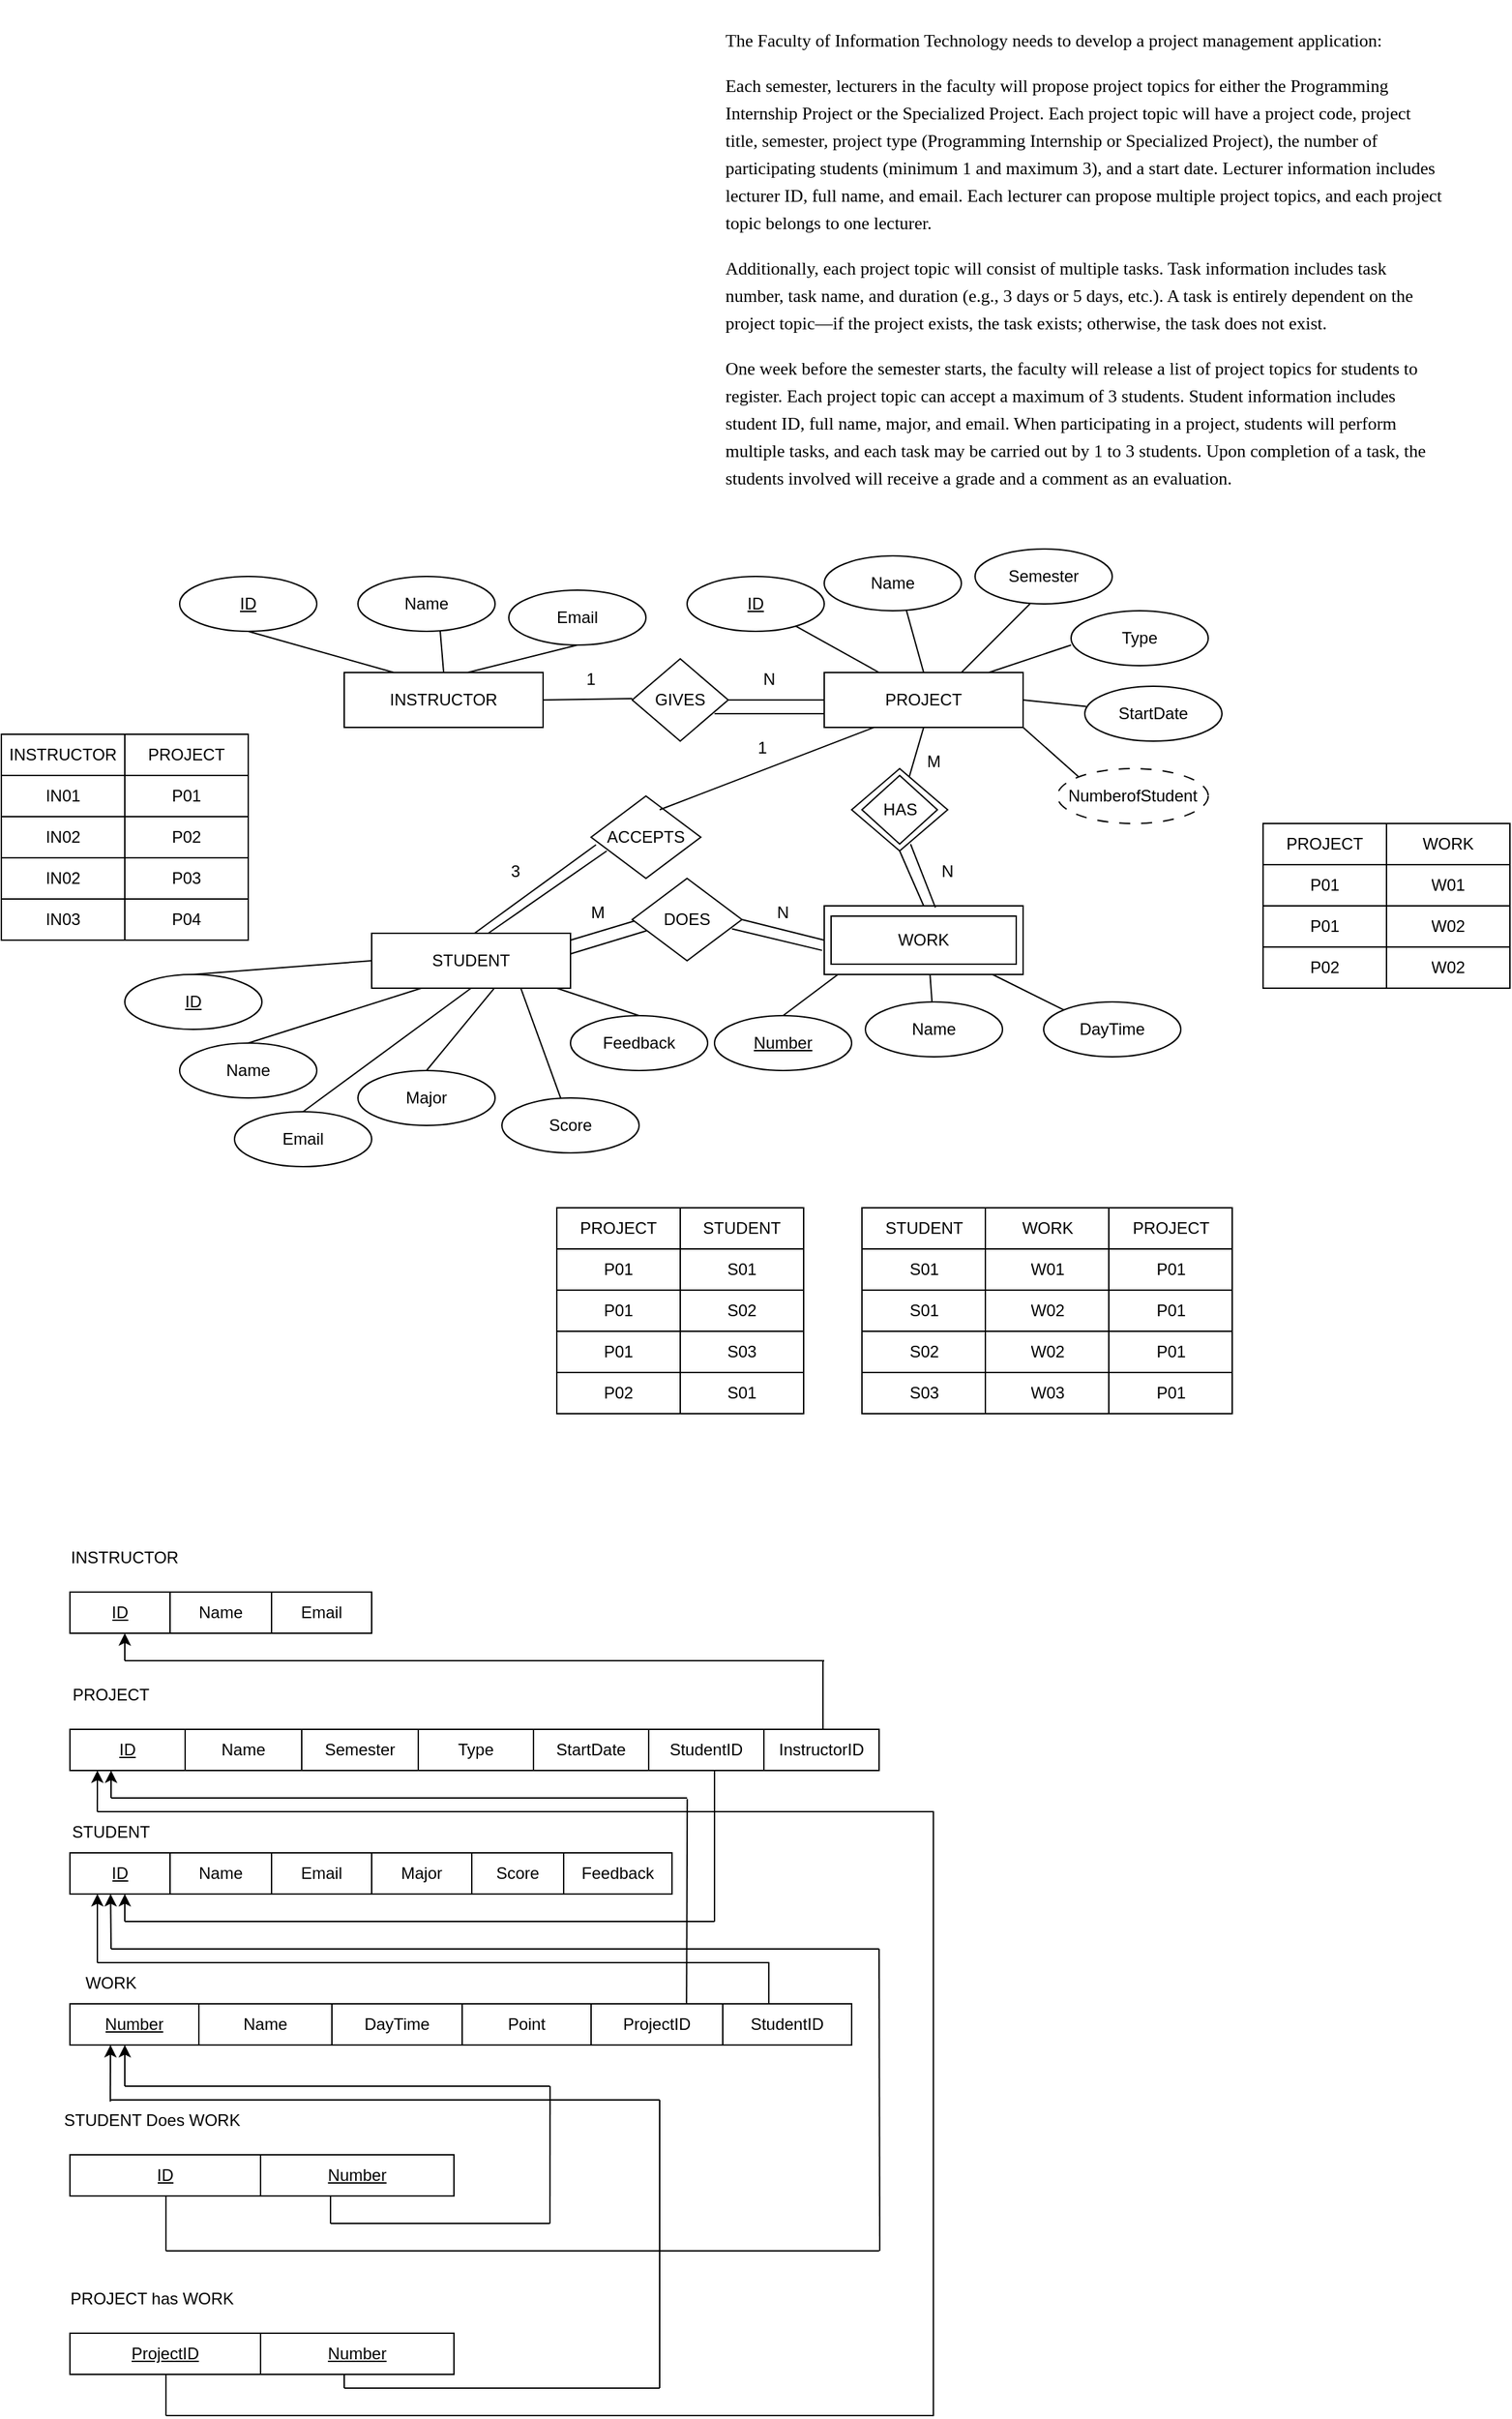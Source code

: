<mxfile version="26.1.1">
  <diagram name="Page-1" id="LP5JoptdU2UmPDI5h0zX">
    <mxGraphModel dx="2170" dy="671" grid="1" gridSize="10" guides="1" tooltips="1" connect="1" arrows="1" fold="1" page="1" pageScale="1" pageWidth="850" pageHeight="1100" math="0" shadow="0">
      <root>
        <mxCell id="0" />
        <mxCell id="1" parent="0" />
        <mxCell id="yLifE5YO-nSygOmaEVbM-1" value="&lt;div data-message-id=&quot;spaces/gK9mNLdlKFYB/messages/1746170408629279&quot; style=&quot;caret-color: rgba(0, 0, 0, 0.87); color: rgba(0, 0, 0, 0.87); font-family: &amp;quot;Google Sans&amp;quot;; font-size: 12px; font-style: normal; font-variant-caps: normal; font-weight: 400; letter-spacing: normal; orphans: auto; text-align: left; text-indent: 0px; text-transform: none; white-space: normal; widows: auto; word-spacing: 0px; -webkit-text-stroke-width: 0px; text-decoration: none;&quot;&gt;&lt;div class=&quot;jO4O1&quot; style=&quot;border-radius: 0.25rem;&quot;&gt;&lt;div class=&quot;ptNLrf&quot; style=&quot;color: var(--gm3-sys-color-on-surface,#1f1f1f); font-family: &amp;quot;Google Sans&amp;quot;; font-size: 0.812rem; line-height: 1.25rem; padding-left: 1rem; padding-right: 1rem; position: relative; white-space: pre-wrap; overflow-wrap: break-word;&quot;&gt;&lt;div data-is-tv=&quot;false&quot;&gt;&lt;p style=&quot;caret-color: rgb(0, 0, 0); color: rgb(0, 0, 0); white-space-collapse: collapse;&quot; data-end=&quot;88&quot; data-start=&quot;0&quot;&gt;The Faculty of Information Technology needs to develop a project management application:&lt;/p&gt;&lt;p style=&quot;caret-color: rgb(0, 0, 0); color: rgb(0, 0, 0); white-space-collapse: collapse;&quot; data-end=&quot;609&quot; data-start=&quot;90&quot;&gt;Each semester, lecturers in the faculty will propose project topics for either the Programming Internship Project or the Specialized Project. Each project topic will have a project code, project title, semester, project type (Programming Internship or Specialized Project), the number of participating students (minimum 1 and maximum 3), and a start date. Lecturer information includes lecturer ID, full name, and email. Each lecturer can propose multiple project topics, and each project topic belongs to one lecturer.&lt;/p&gt;&lt;p style=&quot;caret-color: rgb(0, 0, 0); color: rgb(0, 0, 0); white-space-collapse: collapse;&quot; data-end=&quot;896&quot; data-start=&quot;611&quot;&gt;Additionally, each project topic will consist of multiple tasks. Task information includes task number, task name, and duration (e.g., 3 days or 5 days, etc.). A task is entirely dependent on the project topic—if the project exists, the task exists; otherwise, the task does not exist.&lt;/p&gt;&lt;p style=&quot;caret-color: rgb(0, 0, 0); color: rgb(0, 0, 0); white-space-collapse: collapse;&quot; data-is-only-node=&quot;&quot; data-is-last-node=&quot;&quot; data-end=&quot;1361&quot; data-start=&quot;898&quot;&gt;One week before the semester starts, the faculty will release a list of project topics for students to register. Each project topic can accept a maximum of 3 students. Student information includes student ID, full name, major, and email. When participating in a project, students will perform multiple tasks, and each task may be carried out by 1 to 3 students. Upon completion of a task, the students involved will receive a grade and a comment as an evaluation.&lt;/p&gt;&lt;/div&gt;&lt;/div&gt;&lt;/div&gt;&lt;/div&gt;" style="text;whiteSpace=wrap;html=1;" parent="1" vertex="1">
          <mxGeometry x="190" y="20" width="560" height="320" as="geometry" />
        </mxCell>
        <mxCell id="yLifE5YO-nSygOmaEVbM-2" value="PROJECT" style="rounded=0;whiteSpace=wrap;html=1;" parent="1" vertex="1">
          <mxGeometry x="280" y="510" width="145" height="40" as="geometry" />
        </mxCell>
        <mxCell id="yLifE5YO-nSygOmaEVbM-3" value="" style="endArrow=none;html=1;rounded=0;" parent="1" target="yLifE5YO-nSygOmaEVbM-4" edge="1">
          <mxGeometry width="50" height="50" relative="1" as="geometry">
            <mxPoint x="320" y="510" as="sourcePoint" />
            <mxPoint x="280" y="460" as="targetPoint" />
          </mxGeometry>
        </mxCell>
        <mxCell id="yLifE5YO-nSygOmaEVbM-4" value="&lt;u&gt;ID&lt;/u&gt;" style="ellipse;whiteSpace=wrap;html=1;" parent="1" vertex="1">
          <mxGeometry x="180" y="440" width="100" height="40" as="geometry" />
        </mxCell>
        <mxCell id="yLifE5YO-nSygOmaEVbM-6" value="Name" style="ellipse;whiteSpace=wrap;html=1;" parent="1" vertex="1">
          <mxGeometry x="280" y="425" width="100" height="40" as="geometry" />
        </mxCell>
        <mxCell id="yLifE5YO-nSygOmaEVbM-7" value="Semester" style="ellipse;whiteSpace=wrap;html=1;" parent="1" vertex="1">
          <mxGeometry x="390" y="420" width="100" height="40" as="geometry" />
        </mxCell>
        <mxCell id="yLifE5YO-nSygOmaEVbM-8" value="Type" style="ellipse;whiteSpace=wrap;html=1;" parent="1" vertex="1">
          <mxGeometry x="460" y="465" width="100" height="40" as="geometry" />
        </mxCell>
        <mxCell id="yLifE5YO-nSygOmaEVbM-10" value="" style="endArrow=none;html=1;rounded=0;exitX=0.5;exitY=0;exitDx=0;exitDy=0;" parent="1" source="yLifE5YO-nSygOmaEVbM-2" edge="1">
          <mxGeometry width="50" height="50" relative="1" as="geometry">
            <mxPoint x="290" y="515" as="sourcePoint" />
            <mxPoint x="340" y="465" as="targetPoint" />
          </mxGeometry>
        </mxCell>
        <mxCell id="yLifE5YO-nSygOmaEVbM-11" value="" style="endArrow=none;html=1;rounded=0;" parent="1" edge="1">
          <mxGeometry width="50" height="50" relative="1" as="geometry">
            <mxPoint x="380" y="510" as="sourcePoint" />
            <mxPoint x="430" y="460" as="targetPoint" />
          </mxGeometry>
        </mxCell>
        <mxCell id="yLifE5YO-nSygOmaEVbM-12" value="" style="endArrow=none;html=1;rounded=0;" parent="1" edge="1">
          <mxGeometry width="50" height="50" relative="1" as="geometry">
            <mxPoint x="400" y="510" as="sourcePoint" />
            <mxPoint x="460" y="490" as="targetPoint" />
          </mxGeometry>
        </mxCell>
        <mxCell id="yLifE5YO-nSygOmaEVbM-15" value="INSTRUCTOR" style="rounded=0;whiteSpace=wrap;html=1;" parent="1" vertex="1">
          <mxGeometry x="-70" y="510" width="145" height="40" as="geometry" />
        </mxCell>
        <mxCell id="yLifE5YO-nSygOmaEVbM-16" value="&lt;u&gt;ID&lt;/u&gt;" style="ellipse;whiteSpace=wrap;html=1;" parent="1" vertex="1">
          <mxGeometry x="-190" y="440" width="100" height="40" as="geometry" />
        </mxCell>
        <mxCell id="yLifE5YO-nSygOmaEVbM-17" value="Name" style="ellipse;whiteSpace=wrap;html=1;" parent="1" vertex="1">
          <mxGeometry x="-60" y="440" width="100" height="40" as="geometry" />
        </mxCell>
        <mxCell id="yLifE5YO-nSygOmaEVbM-18" value="Email" style="ellipse;whiteSpace=wrap;html=1;" parent="1" vertex="1">
          <mxGeometry x="50" y="450" width="100" height="40" as="geometry" />
        </mxCell>
        <mxCell id="yLifE5YO-nSygOmaEVbM-19" value="" style="endArrow=none;html=1;rounded=0;entryX=0.25;entryY=0;entryDx=0;entryDy=0;exitX=0.5;exitY=1;exitDx=0;exitDy=0;" parent="1" source="yLifE5YO-nSygOmaEVbM-16" target="yLifE5YO-nSygOmaEVbM-15" edge="1">
          <mxGeometry width="50" height="50" relative="1" as="geometry">
            <mxPoint x="-140" y="505" as="sourcePoint" />
            <mxPoint x="-90" y="455" as="targetPoint" />
          </mxGeometry>
        </mxCell>
        <mxCell id="yLifE5YO-nSygOmaEVbM-20" value="" style="endArrow=none;html=1;rounded=0;exitX=0.5;exitY=0;exitDx=0;exitDy=0;" parent="1" source="yLifE5YO-nSygOmaEVbM-15" edge="1">
          <mxGeometry width="50" height="50" relative="1" as="geometry">
            <mxPoint x="-50" y="530" as="sourcePoint" />
            <mxPoint y="480" as="targetPoint" />
          </mxGeometry>
        </mxCell>
        <mxCell id="yLifE5YO-nSygOmaEVbM-21" value="" style="endArrow=none;html=1;rounded=0;entryX=0.5;entryY=1;entryDx=0;entryDy=0;" parent="1" target="yLifE5YO-nSygOmaEVbM-18" edge="1">
          <mxGeometry width="50" height="50" relative="1" as="geometry">
            <mxPoint x="20" y="510" as="sourcePoint" />
            <mxPoint x="70" y="460" as="targetPoint" />
          </mxGeometry>
        </mxCell>
        <mxCell id="yLifE5YO-nSygOmaEVbM-23" value="&lt;u&gt;Number&lt;/u&gt;" style="ellipse;whiteSpace=wrap;html=1;" parent="1" vertex="1">
          <mxGeometry x="200" y="760" width="100" height="40" as="geometry" />
        </mxCell>
        <mxCell id="yLifE5YO-nSygOmaEVbM-24" value="Name" style="ellipse;whiteSpace=wrap;html=1;" parent="1" vertex="1">
          <mxGeometry x="310" y="750" width="100" height="40" as="geometry" />
        </mxCell>
        <mxCell id="yLifE5YO-nSygOmaEVbM-25" value="DayTime" style="ellipse;whiteSpace=wrap;html=1;" parent="1" vertex="1">
          <mxGeometry x="440" y="750" width="100" height="40" as="geometry" />
        </mxCell>
        <mxCell id="yLifE5YO-nSygOmaEVbM-26" value="" style="endArrow=none;html=1;rounded=0;entryX=0;entryY=0;entryDx=0;entryDy=0;" parent="1" source="yLifE5YO-nSygOmaEVbM-22" target="yLifE5YO-nSygOmaEVbM-25" edge="1">
          <mxGeometry width="50" height="50" relative="1" as="geometry">
            <mxPoint x="370" y="700" as="sourcePoint" />
            <mxPoint x="420" y="650" as="targetPoint" />
          </mxGeometry>
        </mxCell>
        <mxCell id="yLifE5YO-nSygOmaEVbM-28" value="" style="endArrow=none;html=1;rounded=0;" parent="1" source="yLifE5YO-nSygOmaEVbM-24" edge="1">
          <mxGeometry width="50" height="50" relative="1" as="geometry">
            <mxPoint x="305" y="750" as="sourcePoint" />
            <mxPoint x="355" y="700" as="targetPoint" />
          </mxGeometry>
        </mxCell>
        <mxCell id="yLifE5YO-nSygOmaEVbM-29" value="" style="endArrow=none;html=1;rounded=0;exitX=0.5;exitY=0;exitDx=0;exitDy=0;" parent="1" source="yLifE5YO-nSygOmaEVbM-23" edge="1">
          <mxGeometry width="50" height="50" relative="1" as="geometry">
            <mxPoint x="280" y="750" as="sourcePoint" />
            <mxPoint x="330" y="700" as="targetPoint" />
          </mxGeometry>
        </mxCell>
        <mxCell id="yLifE5YO-nSygOmaEVbM-30" value="" style="endArrow=none;html=1;rounded=0;exitX=0.5;exitY=1;exitDx=0;exitDy=0;" parent="1" source="yLifE5YO-nSygOmaEVbM-2" target="yLifE5YO-nSygOmaEVbM-31" edge="1">
          <mxGeometry width="50" height="50" relative="1" as="geometry">
            <mxPoint x="340" y="590" as="sourcePoint" />
            <mxPoint x="355" y="550" as="targetPoint" />
          </mxGeometry>
        </mxCell>
        <mxCell id="yLifE5YO-nSygOmaEVbM-31" value="" style="rhombus;whiteSpace=wrap;html=1;" parent="1" vertex="1">
          <mxGeometry x="300" y="580" width="70" height="60" as="geometry" />
        </mxCell>
        <mxCell id="yLifE5YO-nSygOmaEVbM-32" value="" style="endArrow=none;html=1;rounded=0;entryX=0;entryY=0;entryDx=0;entryDy=0;" parent="1" target="yLifE5YO-nSygOmaEVbM-22" edge="1">
          <mxGeometry width="50" height="50" relative="1" as="geometry">
            <mxPoint x="370" y="700" as="sourcePoint" />
            <mxPoint x="465" y="726" as="targetPoint" />
          </mxGeometry>
        </mxCell>
        <mxCell id="yLifE5YO-nSygOmaEVbM-22" value="" style="rounded=0;whiteSpace=wrap;html=1;" parent="1" vertex="1">
          <mxGeometry x="280" y="680" width="145" height="50" as="geometry" />
        </mxCell>
        <mxCell id="yLifE5YO-nSygOmaEVbM-33" value="" style="endArrow=none;html=1;rounded=0;exitX=0.5;exitY=0;exitDx=0;exitDy=0;entryX=0.5;entryY=1;entryDx=0;entryDy=0;" parent="1" source="yLifE5YO-nSygOmaEVbM-22" target="yLifE5YO-nSygOmaEVbM-31" edge="1">
          <mxGeometry width="50" height="50" relative="1" as="geometry">
            <mxPoint x="270" y="690" as="sourcePoint" />
            <mxPoint x="320" y="640" as="targetPoint" />
          </mxGeometry>
        </mxCell>
        <mxCell id="yLifE5YO-nSygOmaEVbM-36" value="" style="shape=table;startSize=0;container=1;collapsible=0;childLayout=tableLayout;" parent="1" vertex="1">
          <mxGeometry x="600" y="620" width="180" height="120" as="geometry" />
        </mxCell>
        <mxCell id="yLifE5YO-nSygOmaEVbM-37" value="" style="shape=tableRow;horizontal=0;startSize=0;swimlaneHead=0;swimlaneBody=0;strokeColor=inherit;top=0;left=0;bottom=0;right=0;collapsible=0;dropTarget=0;fillColor=none;points=[[0,0.5],[1,0.5]];portConstraint=eastwest;" parent="yLifE5YO-nSygOmaEVbM-36" vertex="1">
          <mxGeometry width="180" height="30" as="geometry" />
        </mxCell>
        <mxCell id="yLifE5YO-nSygOmaEVbM-38" value="PROJECT" style="shape=partialRectangle;html=1;whiteSpace=wrap;connectable=0;strokeColor=inherit;overflow=hidden;fillColor=none;top=0;left=0;bottom=0;right=0;pointerEvents=1;" parent="yLifE5YO-nSygOmaEVbM-37" vertex="1">
          <mxGeometry width="90" height="30" as="geometry">
            <mxRectangle width="90" height="30" as="alternateBounds" />
          </mxGeometry>
        </mxCell>
        <mxCell id="yLifE5YO-nSygOmaEVbM-39" value="WORK" style="shape=partialRectangle;html=1;whiteSpace=wrap;connectable=0;strokeColor=inherit;overflow=hidden;fillColor=none;top=0;left=0;bottom=0;right=0;pointerEvents=1;" parent="yLifE5YO-nSygOmaEVbM-37" vertex="1">
          <mxGeometry x="90" width="90" height="30" as="geometry">
            <mxRectangle width="90" height="30" as="alternateBounds" />
          </mxGeometry>
        </mxCell>
        <mxCell id="yLifE5YO-nSygOmaEVbM-40" value="" style="shape=tableRow;horizontal=0;startSize=0;swimlaneHead=0;swimlaneBody=0;strokeColor=inherit;top=0;left=0;bottom=0;right=0;collapsible=0;dropTarget=0;fillColor=none;points=[[0,0.5],[1,0.5]];portConstraint=eastwest;" parent="yLifE5YO-nSygOmaEVbM-36" vertex="1">
          <mxGeometry y="30" width="180" height="30" as="geometry" />
        </mxCell>
        <mxCell id="yLifE5YO-nSygOmaEVbM-41" value="P01" style="shape=partialRectangle;html=1;whiteSpace=wrap;connectable=0;strokeColor=inherit;overflow=hidden;fillColor=none;top=0;left=0;bottom=0;right=0;pointerEvents=1;" parent="yLifE5YO-nSygOmaEVbM-40" vertex="1">
          <mxGeometry width="90" height="30" as="geometry">
            <mxRectangle width="90" height="30" as="alternateBounds" />
          </mxGeometry>
        </mxCell>
        <mxCell id="yLifE5YO-nSygOmaEVbM-42" value="W01" style="shape=partialRectangle;html=1;whiteSpace=wrap;connectable=0;strokeColor=inherit;overflow=hidden;fillColor=none;top=0;left=0;bottom=0;right=0;pointerEvents=1;" parent="yLifE5YO-nSygOmaEVbM-40" vertex="1">
          <mxGeometry x="90" width="90" height="30" as="geometry">
            <mxRectangle width="90" height="30" as="alternateBounds" />
          </mxGeometry>
        </mxCell>
        <mxCell id="yLifE5YO-nSygOmaEVbM-43" style="shape=tableRow;horizontal=0;startSize=0;swimlaneHead=0;swimlaneBody=0;strokeColor=inherit;top=0;left=0;bottom=0;right=0;collapsible=0;dropTarget=0;fillColor=none;points=[[0,0.5],[1,0.5]];portConstraint=eastwest;" parent="yLifE5YO-nSygOmaEVbM-36" vertex="1">
          <mxGeometry y="60" width="180" height="30" as="geometry" />
        </mxCell>
        <mxCell id="yLifE5YO-nSygOmaEVbM-44" value="P01" style="shape=partialRectangle;html=1;whiteSpace=wrap;connectable=0;strokeColor=inherit;overflow=hidden;fillColor=none;top=0;left=0;bottom=0;right=0;pointerEvents=1;" parent="yLifE5YO-nSygOmaEVbM-43" vertex="1">
          <mxGeometry width="90" height="30" as="geometry">
            <mxRectangle width="90" height="30" as="alternateBounds" />
          </mxGeometry>
        </mxCell>
        <mxCell id="yLifE5YO-nSygOmaEVbM-45" value="W02" style="shape=partialRectangle;html=1;whiteSpace=wrap;connectable=0;strokeColor=inherit;overflow=hidden;fillColor=none;top=0;left=0;bottom=0;right=0;pointerEvents=1;" parent="yLifE5YO-nSygOmaEVbM-43" vertex="1">
          <mxGeometry x="90" width="90" height="30" as="geometry">
            <mxRectangle width="90" height="30" as="alternateBounds" />
          </mxGeometry>
        </mxCell>
        <mxCell id="yLifE5YO-nSygOmaEVbM-46" style="shape=tableRow;horizontal=0;startSize=0;swimlaneHead=0;swimlaneBody=0;strokeColor=inherit;top=0;left=0;bottom=0;right=0;collapsible=0;dropTarget=0;fillColor=none;points=[[0,0.5],[1,0.5]];portConstraint=eastwest;" parent="yLifE5YO-nSygOmaEVbM-36" vertex="1">
          <mxGeometry y="90" width="180" height="30" as="geometry" />
        </mxCell>
        <mxCell id="yLifE5YO-nSygOmaEVbM-47" value="P02" style="shape=partialRectangle;html=1;whiteSpace=wrap;connectable=0;strokeColor=inherit;overflow=hidden;fillColor=none;top=0;left=0;bottom=0;right=0;pointerEvents=1;" parent="yLifE5YO-nSygOmaEVbM-46" vertex="1">
          <mxGeometry width="90" height="30" as="geometry">
            <mxRectangle width="90" height="30" as="alternateBounds" />
          </mxGeometry>
        </mxCell>
        <mxCell id="yLifE5YO-nSygOmaEVbM-48" value="W02" style="shape=partialRectangle;html=1;whiteSpace=wrap;connectable=0;strokeColor=inherit;overflow=hidden;fillColor=none;top=0;left=0;bottom=0;right=0;pointerEvents=1;" parent="yLifE5YO-nSygOmaEVbM-46" vertex="1">
          <mxGeometry x="90" width="90" height="30" as="geometry">
            <mxRectangle width="90" height="30" as="alternateBounds" />
          </mxGeometry>
        </mxCell>
        <mxCell id="yLifE5YO-nSygOmaEVbM-50" value="" style="endArrow=none;html=1;rounded=0;exitX=0.559;exitY=0.025;exitDx=0;exitDy=0;entryX=0.614;entryY=0.917;entryDx=0;entryDy=0;exitPerimeter=0;entryPerimeter=0;" parent="1" source="yLifE5YO-nSygOmaEVbM-22" target="yLifE5YO-nSygOmaEVbM-31" edge="1">
          <mxGeometry width="50" height="50" relative="1" as="geometry">
            <mxPoint x="363" y="690" as="sourcePoint" />
            <mxPoint x="345" y="650" as="targetPoint" />
          </mxGeometry>
        </mxCell>
        <mxCell id="yLifE5YO-nSygOmaEVbM-51" value="N" style="text;html=1;align=center;verticalAlign=middle;whiteSpace=wrap;rounded=0;" parent="1" vertex="1">
          <mxGeometry x="340" y="640" width="60" height="30" as="geometry" />
        </mxCell>
        <mxCell id="yLifE5YO-nSygOmaEVbM-52" value="M" style="text;html=1;align=center;verticalAlign=middle;whiteSpace=wrap;rounded=0;" parent="1" vertex="1">
          <mxGeometry x="330" y="560" width="60" height="30" as="geometry" />
        </mxCell>
        <mxCell id="yLifE5YO-nSygOmaEVbM-53" value="GIVES" style="rhombus;whiteSpace=wrap;html=1;" parent="1" vertex="1">
          <mxGeometry x="140" y="500" width="70" height="60" as="geometry" />
        </mxCell>
        <mxCell id="yLifE5YO-nSygOmaEVbM-54" value="" style="endArrow=none;html=1;rounded=0;exitX=1;exitY=0.5;exitDx=0;exitDy=0;" parent="1" source="yLifE5YO-nSygOmaEVbM-15" edge="1">
          <mxGeometry width="50" height="50" relative="1" as="geometry">
            <mxPoint x="290" y="560" as="sourcePoint" />
            <mxPoint x="140" y="529" as="targetPoint" />
          </mxGeometry>
        </mxCell>
        <mxCell id="yLifE5YO-nSygOmaEVbM-55" value="" style="endArrow=none;html=1;rounded=0;entryX=0;entryY=0.5;entryDx=0;entryDy=0;" parent="1" target="yLifE5YO-nSygOmaEVbM-2" edge="1">
          <mxGeometry width="50" height="50" relative="1" as="geometry">
            <mxPoint x="210" y="530" as="sourcePoint" />
            <mxPoint x="260" y="480" as="targetPoint" />
          </mxGeometry>
        </mxCell>
        <mxCell id="yLifE5YO-nSygOmaEVbM-56" value="1" style="text;html=1;align=center;verticalAlign=middle;whiteSpace=wrap;rounded=0;" parent="1" vertex="1">
          <mxGeometry x="80" y="500" width="60" height="30" as="geometry" />
        </mxCell>
        <mxCell id="yLifE5YO-nSygOmaEVbM-57" value="N" style="text;html=1;align=center;verticalAlign=middle;whiteSpace=wrap;rounded=0;" parent="1" vertex="1">
          <mxGeometry x="210" y="500" width="60" height="30" as="geometry" />
        </mxCell>
        <mxCell id="yLifE5YO-nSygOmaEVbM-58" value="" style="shape=table;startSize=0;container=1;collapsible=0;childLayout=tableLayout;" parent="1" vertex="1">
          <mxGeometry x="-320" y="555" width="180" height="150" as="geometry" />
        </mxCell>
        <mxCell id="yLifE5YO-nSygOmaEVbM-59" value="" style="shape=tableRow;horizontal=0;startSize=0;swimlaneHead=0;swimlaneBody=0;strokeColor=inherit;top=0;left=0;bottom=0;right=0;collapsible=0;dropTarget=0;fillColor=none;points=[[0,0.5],[1,0.5]];portConstraint=eastwest;" parent="yLifE5YO-nSygOmaEVbM-58" vertex="1">
          <mxGeometry width="180" height="30" as="geometry" />
        </mxCell>
        <mxCell id="yLifE5YO-nSygOmaEVbM-60" value="INSTRUCTOR" style="shape=partialRectangle;html=1;whiteSpace=wrap;connectable=0;strokeColor=inherit;overflow=hidden;fillColor=none;top=0;left=0;bottom=0;right=0;pointerEvents=1;" parent="yLifE5YO-nSygOmaEVbM-59" vertex="1">
          <mxGeometry width="90" height="30" as="geometry">
            <mxRectangle width="90" height="30" as="alternateBounds" />
          </mxGeometry>
        </mxCell>
        <mxCell id="yLifE5YO-nSygOmaEVbM-61" value="PROJECT" style="shape=partialRectangle;html=1;whiteSpace=wrap;connectable=0;strokeColor=inherit;overflow=hidden;fillColor=none;top=0;left=0;bottom=0;right=0;pointerEvents=1;" parent="yLifE5YO-nSygOmaEVbM-59" vertex="1">
          <mxGeometry x="90" width="90" height="30" as="geometry">
            <mxRectangle width="90" height="30" as="alternateBounds" />
          </mxGeometry>
        </mxCell>
        <mxCell id="yLifE5YO-nSygOmaEVbM-62" value="" style="shape=tableRow;horizontal=0;startSize=0;swimlaneHead=0;swimlaneBody=0;strokeColor=inherit;top=0;left=0;bottom=0;right=0;collapsible=0;dropTarget=0;fillColor=none;points=[[0,0.5],[1,0.5]];portConstraint=eastwest;" parent="yLifE5YO-nSygOmaEVbM-58" vertex="1">
          <mxGeometry y="30" width="180" height="30" as="geometry" />
        </mxCell>
        <mxCell id="yLifE5YO-nSygOmaEVbM-63" value="IN01" style="shape=partialRectangle;html=1;whiteSpace=wrap;connectable=0;strokeColor=inherit;overflow=hidden;fillColor=none;top=0;left=0;bottom=0;right=0;pointerEvents=1;" parent="yLifE5YO-nSygOmaEVbM-62" vertex="1">
          <mxGeometry width="90" height="30" as="geometry">
            <mxRectangle width="90" height="30" as="alternateBounds" />
          </mxGeometry>
        </mxCell>
        <mxCell id="yLifE5YO-nSygOmaEVbM-64" value="P01" style="shape=partialRectangle;html=1;whiteSpace=wrap;connectable=0;strokeColor=inherit;overflow=hidden;fillColor=none;top=0;left=0;bottom=0;right=0;pointerEvents=1;" parent="yLifE5YO-nSygOmaEVbM-62" vertex="1">
          <mxGeometry x="90" width="90" height="30" as="geometry">
            <mxRectangle width="90" height="30" as="alternateBounds" />
          </mxGeometry>
        </mxCell>
        <mxCell id="yLifE5YO-nSygOmaEVbM-65" style="shape=tableRow;horizontal=0;startSize=0;swimlaneHead=0;swimlaneBody=0;strokeColor=inherit;top=0;left=0;bottom=0;right=0;collapsible=0;dropTarget=0;fillColor=none;points=[[0,0.5],[1,0.5]];portConstraint=eastwest;" parent="yLifE5YO-nSygOmaEVbM-58" vertex="1">
          <mxGeometry y="60" width="180" height="30" as="geometry" />
        </mxCell>
        <mxCell id="yLifE5YO-nSygOmaEVbM-66" value="IN02" style="shape=partialRectangle;html=1;whiteSpace=wrap;connectable=0;strokeColor=inherit;overflow=hidden;fillColor=none;top=0;left=0;bottom=0;right=0;pointerEvents=1;" parent="yLifE5YO-nSygOmaEVbM-65" vertex="1">
          <mxGeometry width="90" height="30" as="geometry">
            <mxRectangle width="90" height="30" as="alternateBounds" />
          </mxGeometry>
        </mxCell>
        <mxCell id="yLifE5YO-nSygOmaEVbM-67" value="P02" style="shape=partialRectangle;html=1;whiteSpace=wrap;connectable=0;strokeColor=inherit;overflow=hidden;fillColor=none;top=0;left=0;bottom=0;right=0;pointerEvents=1;" parent="yLifE5YO-nSygOmaEVbM-65" vertex="1">
          <mxGeometry x="90" width="90" height="30" as="geometry">
            <mxRectangle width="90" height="30" as="alternateBounds" />
          </mxGeometry>
        </mxCell>
        <mxCell id="yLifE5YO-nSygOmaEVbM-68" style="shape=tableRow;horizontal=0;startSize=0;swimlaneHead=0;swimlaneBody=0;strokeColor=inherit;top=0;left=0;bottom=0;right=0;collapsible=0;dropTarget=0;fillColor=none;points=[[0,0.5],[1,0.5]];portConstraint=eastwest;" parent="yLifE5YO-nSygOmaEVbM-58" vertex="1">
          <mxGeometry y="90" width="180" height="30" as="geometry" />
        </mxCell>
        <mxCell id="yLifE5YO-nSygOmaEVbM-69" value="IN02" style="shape=partialRectangle;html=1;whiteSpace=wrap;connectable=0;strokeColor=inherit;overflow=hidden;fillColor=none;top=0;left=0;bottom=0;right=0;pointerEvents=1;" parent="yLifE5YO-nSygOmaEVbM-68" vertex="1">
          <mxGeometry width="90" height="30" as="geometry">
            <mxRectangle width="90" height="30" as="alternateBounds" />
          </mxGeometry>
        </mxCell>
        <mxCell id="yLifE5YO-nSygOmaEVbM-70" value="P03" style="shape=partialRectangle;html=1;whiteSpace=wrap;connectable=0;strokeColor=inherit;overflow=hidden;fillColor=none;top=0;left=0;bottom=0;right=0;pointerEvents=1;" parent="yLifE5YO-nSygOmaEVbM-68" vertex="1">
          <mxGeometry x="90" width="90" height="30" as="geometry">
            <mxRectangle width="90" height="30" as="alternateBounds" />
          </mxGeometry>
        </mxCell>
        <mxCell id="yLifE5YO-nSygOmaEVbM-71" style="shape=tableRow;horizontal=0;startSize=0;swimlaneHead=0;swimlaneBody=0;strokeColor=inherit;top=0;left=0;bottom=0;right=0;collapsible=0;dropTarget=0;fillColor=none;points=[[0,0.5],[1,0.5]];portConstraint=eastwest;" parent="yLifE5YO-nSygOmaEVbM-58" vertex="1">
          <mxGeometry y="120" width="180" height="30" as="geometry" />
        </mxCell>
        <mxCell id="yLifE5YO-nSygOmaEVbM-72" value="IN03" style="shape=partialRectangle;html=1;whiteSpace=wrap;connectable=0;strokeColor=inherit;overflow=hidden;fillColor=none;top=0;left=0;bottom=0;right=0;pointerEvents=1;" parent="yLifE5YO-nSygOmaEVbM-71" vertex="1">
          <mxGeometry width="90" height="30" as="geometry">
            <mxRectangle width="90" height="30" as="alternateBounds" />
          </mxGeometry>
        </mxCell>
        <mxCell id="yLifE5YO-nSygOmaEVbM-73" value="P04" style="shape=partialRectangle;html=1;whiteSpace=wrap;connectable=0;strokeColor=inherit;overflow=hidden;fillColor=none;top=0;left=0;bottom=0;right=0;pointerEvents=1;" parent="yLifE5YO-nSygOmaEVbM-71" vertex="1">
          <mxGeometry x="90" width="90" height="30" as="geometry">
            <mxRectangle width="90" height="30" as="alternateBounds" />
          </mxGeometry>
        </mxCell>
        <mxCell id="yLifE5YO-nSygOmaEVbM-74" value="STUDENT" style="rounded=0;whiteSpace=wrap;html=1;" parent="1" vertex="1">
          <mxGeometry x="-50" y="700" width="145" height="40" as="geometry" />
        </mxCell>
        <mxCell id="yLifE5YO-nSygOmaEVbM-75" value="&lt;u&gt;ID&lt;/u&gt;" style="ellipse;whiteSpace=wrap;html=1;" parent="1" vertex="1">
          <mxGeometry x="-230" y="730" width="100" height="40" as="geometry" />
        </mxCell>
        <mxCell id="yLifE5YO-nSygOmaEVbM-76" value="Name" style="ellipse;whiteSpace=wrap;html=1;" parent="1" vertex="1">
          <mxGeometry x="-190" y="780" width="100" height="40" as="geometry" />
        </mxCell>
        <mxCell id="yLifE5YO-nSygOmaEVbM-77" value="Email" style="ellipse;whiteSpace=wrap;html=1;" parent="1" vertex="1">
          <mxGeometry x="-150" y="830" width="100" height="40" as="geometry" />
        </mxCell>
        <mxCell id="yLifE5YO-nSygOmaEVbM-78" value="" style="endArrow=none;html=1;rounded=0;exitX=0.5;exitY=0;exitDx=0;exitDy=0;entryX=0;entryY=0.5;entryDx=0;entryDy=0;" parent="1" source="yLifE5YO-nSygOmaEVbM-75" target="yLifE5YO-nSygOmaEVbM-74" edge="1">
          <mxGeometry width="50" height="50" relative="1" as="geometry">
            <mxPoint x="-80" y="780" as="sourcePoint" />
            <mxPoint y="740" as="targetPoint" />
          </mxGeometry>
        </mxCell>
        <mxCell id="yLifE5YO-nSygOmaEVbM-79" value="" style="endArrow=none;html=1;rounded=0;exitX=0.5;exitY=0;exitDx=0;exitDy=0;entryX=0.25;entryY=1;entryDx=0;entryDy=0;" parent="1" source="yLifE5YO-nSygOmaEVbM-76" target="yLifE5YO-nSygOmaEVbM-74" edge="1">
          <mxGeometry width="50" height="50" relative="1" as="geometry">
            <mxPoint x="-10" y="790" as="sourcePoint" />
            <mxPoint x="40" y="740" as="targetPoint" />
          </mxGeometry>
        </mxCell>
        <mxCell id="yLifE5YO-nSygOmaEVbM-80" value="" style="endArrow=none;html=1;rounded=0;exitX=0.5;exitY=0;exitDx=0;exitDy=0;entryX=0.5;entryY=1;entryDx=0;entryDy=0;" parent="1" source="yLifE5YO-nSygOmaEVbM-77" target="yLifE5YO-nSygOmaEVbM-74" edge="1">
          <mxGeometry width="50" height="50" relative="1" as="geometry">
            <mxPoint x="30" y="790" as="sourcePoint" />
            <mxPoint x="80" y="740" as="targetPoint" />
          </mxGeometry>
        </mxCell>
        <mxCell id="yLifE5YO-nSygOmaEVbM-81" value="Major" style="ellipse;whiteSpace=wrap;html=1;" parent="1" vertex="1">
          <mxGeometry x="-60" y="800" width="100" height="40" as="geometry" />
        </mxCell>
        <mxCell id="yLifE5YO-nSygOmaEVbM-82" value="" style="endArrow=none;html=1;rounded=0;exitX=0.5;exitY=0;exitDx=0;exitDy=0;entryX=0.615;entryY=1.009;entryDx=0;entryDy=0;entryPerimeter=0;" parent="1" source="yLifE5YO-nSygOmaEVbM-81" target="yLifE5YO-nSygOmaEVbM-74" edge="1">
          <mxGeometry width="50" height="50" relative="1" as="geometry">
            <mxPoint x="10" y="790" as="sourcePoint" />
            <mxPoint x="60" y="740" as="targetPoint" />
          </mxGeometry>
        </mxCell>
        <mxCell id="yLifE5YO-nSygOmaEVbM-83" value="" style="endArrow=none;html=1;rounded=0;entryX=0.045;entryY=0.592;entryDx=0;entryDy=0;entryPerimeter=0;" parent="1" target="yLifE5YO-nSygOmaEVbM-84" edge="1">
          <mxGeometry width="50" height="50" relative="1" as="geometry">
            <mxPoint x="25" y="700" as="sourcePoint" />
            <mxPoint x="75" y="650" as="targetPoint" />
          </mxGeometry>
        </mxCell>
        <mxCell id="yLifE5YO-nSygOmaEVbM-84" value="ACCEPTS" style="rhombus;whiteSpace=wrap;html=1;" parent="1" vertex="1">
          <mxGeometry x="110" y="600" width="80" height="60" as="geometry" />
        </mxCell>
        <mxCell id="yLifE5YO-nSygOmaEVbM-85" value="" style="endArrow=none;html=1;rounded=0;entryX=0.25;entryY=1;entryDx=0;entryDy=0;" parent="1" target="yLifE5YO-nSygOmaEVbM-2" edge="1">
          <mxGeometry width="50" height="50" relative="1" as="geometry">
            <mxPoint x="160" y="610" as="sourcePoint" />
            <mxPoint x="210" y="560" as="targetPoint" />
          </mxGeometry>
        </mxCell>
        <mxCell id="yLifE5YO-nSygOmaEVbM-86" value="" style="endArrow=none;html=1;rounded=0;entryX=0;entryY=0.75;entryDx=0;entryDy=0;" parent="1" target="yLifE5YO-nSygOmaEVbM-2" edge="1">
          <mxGeometry width="50" height="50" relative="1" as="geometry">
            <mxPoint x="200" y="540" as="sourcePoint" />
            <mxPoint x="250" y="490" as="targetPoint" />
          </mxGeometry>
        </mxCell>
        <mxCell id="yLifE5YO-nSygOmaEVbM-87" value="" style="shape=table;startSize=0;container=1;collapsible=0;childLayout=tableLayout;" parent="1" vertex="1">
          <mxGeometry x="85" y="900" width="180" height="150" as="geometry" />
        </mxCell>
        <mxCell id="yLifE5YO-nSygOmaEVbM-88" value="" style="shape=tableRow;horizontal=0;startSize=0;swimlaneHead=0;swimlaneBody=0;strokeColor=inherit;top=0;left=0;bottom=0;right=0;collapsible=0;dropTarget=0;fillColor=none;points=[[0,0.5],[1,0.5]];portConstraint=eastwest;" parent="yLifE5YO-nSygOmaEVbM-87" vertex="1">
          <mxGeometry width="180" height="30" as="geometry" />
        </mxCell>
        <mxCell id="yLifE5YO-nSygOmaEVbM-89" value="PROJECT" style="shape=partialRectangle;html=1;whiteSpace=wrap;connectable=0;strokeColor=inherit;overflow=hidden;fillColor=none;top=0;left=0;bottom=0;right=0;pointerEvents=1;" parent="yLifE5YO-nSygOmaEVbM-88" vertex="1">
          <mxGeometry width="90" height="30" as="geometry">
            <mxRectangle width="90" height="30" as="alternateBounds" />
          </mxGeometry>
        </mxCell>
        <mxCell id="yLifE5YO-nSygOmaEVbM-90" value="STUDENT" style="shape=partialRectangle;html=1;whiteSpace=wrap;connectable=0;strokeColor=inherit;overflow=hidden;fillColor=none;top=0;left=0;bottom=0;right=0;pointerEvents=1;" parent="yLifE5YO-nSygOmaEVbM-88" vertex="1">
          <mxGeometry x="90" width="90" height="30" as="geometry">
            <mxRectangle width="90" height="30" as="alternateBounds" />
          </mxGeometry>
        </mxCell>
        <mxCell id="yLifE5YO-nSygOmaEVbM-91" value="" style="shape=tableRow;horizontal=0;startSize=0;swimlaneHead=0;swimlaneBody=0;strokeColor=inherit;top=0;left=0;bottom=0;right=0;collapsible=0;dropTarget=0;fillColor=none;points=[[0,0.5],[1,0.5]];portConstraint=eastwest;" parent="yLifE5YO-nSygOmaEVbM-87" vertex="1">
          <mxGeometry y="30" width="180" height="30" as="geometry" />
        </mxCell>
        <mxCell id="yLifE5YO-nSygOmaEVbM-92" value="P01" style="shape=partialRectangle;html=1;whiteSpace=wrap;connectable=0;strokeColor=inherit;overflow=hidden;fillColor=none;top=0;left=0;bottom=0;right=0;pointerEvents=1;" parent="yLifE5YO-nSygOmaEVbM-91" vertex="1">
          <mxGeometry width="90" height="30" as="geometry">
            <mxRectangle width="90" height="30" as="alternateBounds" />
          </mxGeometry>
        </mxCell>
        <mxCell id="yLifE5YO-nSygOmaEVbM-93" value="S01" style="shape=partialRectangle;html=1;whiteSpace=wrap;connectable=0;strokeColor=inherit;overflow=hidden;fillColor=none;top=0;left=0;bottom=0;right=0;pointerEvents=1;" parent="yLifE5YO-nSygOmaEVbM-91" vertex="1">
          <mxGeometry x="90" width="90" height="30" as="geometry">
            <mxRectangle width="90" height="30" as="alternateBounds" />
          </mxGeometry>
        </mxCell>
        <mxCell id="yLifE5YO-nSygOmaEVbM-94" style="shape=tableRow;horizontal=0;startSize=0;swimlaneHead=0;swimlaneBody=0;strokeColor=inherit;top=0;left=0;bottom=0;right=0;collapsible=0;dropTarget=0;fillColor=none;points=[[0,0.5],[1,0.5]];portConstraint=eastwest;" parent="yLifE5YO-nSygOmaEVbM-87" vertex="1">
          <mxGeometry y="60" width="180" height="30" as="geometry" />
        </mxCell>
        <mxCell id="yLifE5YO-nSygOmaEVbM-95" value="P01" style="shape=partialRectangle;html=1;whiteSpace=wrap;connectable=0;strokeColor=inherit;overflow=hidden;fillColor=none;top=0;left=0;bottom=0;right=0;pointerEvents=1;" parent="yLifE5YO-nSygOmaEVbM-94" vertex="1">
          <mxGeometry width="90" height="30" as="geometry">
            <mxRectangle width="90" height="30" as="alternateBounds" />
          </mxGeometry>
        </mxCell>
        <mxCell id="yLifE5YO-nSygOmaEVbM-96" value="S02" style="shape=partialRectangle;html=1;whiteSpace=wrap;connectable=0;strokeColor=inherit;overflow=hidden;fillColor=none;top=0;left=0;bottom=0;right=0;pointerEvents=1;" parent="yLifE5YO-nSygOmaEVbM-94" vertex="1">
          <mxGeometry x="90" width="90" height="30" as="geometry">
            <mxRectangle width="90" height="30" as="alternateBounds" />
          </mxGeometry>
        </mxCell>
        <mxCell id="yLifE5YO-nSygOmaEVbM-97" style="shape=tableRow;horizontal=0;startSize=0;swimlaneHead=0;swimlaneBody=0;strokeColor=inherit;top=0;left=0;bottom=0;right=0;collapsible=0;dropTarget=0;fillColor=none;points=[[0,0.5],[1,0.5]];portConstraint=eastwest;" parent="yLifE5YO-nSygOmaEVbM-87" vertex="1">
          <mxGeometry y="90" width="180" height="30" as="geometry" />
        </mxCell>
        <mxCell id="yLifE5YO-nSygOmaEVbM-98" value="P01" style="shape=partialRectangle;html=1;whiteSpace=wrap;connectable=0;strokeColor=inherit;overflow=hidden;fillColor=none;top=0;left=0;bottom=0;right=0;pointerEvents=1;" parent="yLifE5YO-nSygOmaEVbM-97" vertex="1">
          <mxGeometry width="90" height="30" as="geometry">
            <mxRectangle width="90" height="30" as="alternateBounds" />
          </mxGeometry>
        </mxCell>
        <mxCell id="yLifE5YO-nSygOmaEVbM-99" value="S03" style="shape=partialRectangle;html=1;whiteSpace=wrap;connectable=0;strokeColor=inherit;overflow=hidden;fillColor=none;top=0;left=0;bottom=0;right=0;pointerEvents=1;" parent="yLifE5YO-nSygOmaEVbM-97" vertex="1">
          <mxGeometry x="90" width="90" height="30" as="geometry">
            <mxRectangle width="90" height="30" as="alternateBounds" />
          </mxGeometry>
        </mxCell>
        <mxCell id="yLifE5YO-nSygOmaEVbM-100" style="shape=tableRow;horizontal=0;startSize=0;swimlaneHead=0;swimlaneBody=0;strokeColor=inherit;top=0;left=0;bottom=0;right=0;collapsible=0;dropTarget=0;fillColor=none;points=[[0,0.5],[1,0.5]];portConstraint=eastwest;" parent="yLifE5YO-nSygOmaEVbM-87" vertex="1">
          <mxGeometry y="120" width="180" height="30" as="geometry" />
        </mxCell>
        <mxCell id="yLifE5YO-nSygOmaEVbM-101" value="P02" style="shape=partialRectangle;html=1;whiteSpace=wrap;connectable=0;strokeColor=inherit;overflow=hidden;fillColor=none;top=0;left=0;bottom=0;right=0;pointerEvents=1;" parent="yLifE5YO-nSygOmaEVbM-100" vertex="1">
          <mxGeometry width="90" height="30" as="geometry">
            <mxRectangle width="90" height="30" as="alternateBounds" />
          </mxGeometry>
        </mxCell>
        <mxCell id="yLifE5YO-nSygOmaEVbM-102" value="S01" style="shape=partialRectangle;html=1;whiteSpace=wrap;connectable=0;strokeColor=inherit;overflow=hidden;fillColor=none;top=0;left=0;bottom=0;right=0;pointerEvents=1;" parent="yLifE5YO-nSygOmaEVbM-100" vertex="1">
          <mxGeometry x="90" width="90" height="30" as="geometry">
            <mxRectangle width="90" height="30" as="alternateBounds" />
          </mxGeometry>
        </mxCell>
        <mxCell id="yLifE5YO-nSygOmaEVbM-103" value="" style="endArrow=none;html=1;rounded=0;exitX=0.75;exitY=1;exitDx=0;exitDy=0;" parent="1" source="yLifE5YO-nSygOmaEVbM-74" target="yLifE5YO-nSygOmaEVbM-104" edge="1">
          <mxGeometry width="50" height="50" relative="1" as="geometry">
            <mxPoint x="95" y="740" as="sourcePoint" />
            <mxPoint x="150" y="760" as="targetPoint" />
          </mxGeometry>
        </mxCell>
        <mxCell id="yLifE5YO-nSygOmaEVbM-104" value="Score" style="ellipse;whiteSpace=wrap;html=1;" parent="1" vertex="1">
          <mxGeometry x="45" y="820" width="100" height="40" as="geometry" />
        </mxCell>
        <mxCell id="yLifE5YO-nSygOmaEVbM-105" value="1" style="text;html=1;align=center;verticalAlign=middle;whiteSpace=wrap;rounded=0;" parent="1" vertex="1">
          <mxGeometry x="205" y="550" width="60" height="30" as="geometry" />
        </mxCell>
        <mxCell id="yLifE5YO-nSygOmaEVbM-106" value="3" style="text;html=1;align=center;verticalAlign=middle;whiteSpace=wrap;rounded=0;" parent="1" vertex="1">
          <mxGeometry x="25" y="640" width="60" height="30" as="geometry" />
        </mxCell>
        <mxCell id="yLifE5YO-nSygOmaEVbM-108" value="" style="endArrow=none;html=1;rounded=0;entryX=0.143;entryY=0.667;entryDx=0;entryDy=0;entryPerimeter=0;" parent="1" target="yLifE5YO-nSygOmaEVbM-84" edge="1">
          <mxGeometry width="50" height="50" relative="1" as="geometry">
            <mxPoint x="35" y="700" as="sourcePoint" />
            <mxPoint x="85" y="650" as="targetPoint" />
          </mxGeometry>
        </mxCell>
        <mxCell id="yLifE5YO-nSygOmaEVbM-109" value="WORK" style="rounded=0;whiteSpace=wrap;html=1;" parent="1" vertex="1">
          <mxGeometry x="285" y="687.5" width="135" height="35" as="geometry" />
        </mxCell>
        <mxCell id="yLifE5YO-nSygOmaEVbM-111" value="HAS" style="rhombus;whiteSpace=wrap;html=1;" parent="1" vertex="1">
          <mxGeometry x="307.5" y="585" width="55" height="50" as="geometry" />
        </mxCell>
        <mxCell id="DdDtfOs1ssgHzT2AVw8z-1" value="INSTRUCTOR" style="text;html=1;align=center;verticalAlign=middle;whiteSpace=wrap;rounded=0;" parent="1" vertex="1">
          <mxGeometry x="-260" y="1140" width="60" height="30" as="geometry" />
        </mxCell>
        <mxCell id="DdDtfOs1ssgHzT2AVw8z-2" value="" style="shape=table;startSize=0;container=1;collapsible=0;childLayout=tableLayout;" parent="1" vertex="1">
          <mxGeometry x="-270" y="1180" width="220" height="30" as="geometry" />
        </mxCell>
        <mxCell id="DdDtfOs1ssgHzT2AVw8z-3" value="" style="shape=tableRow;horizontal=0;startSize=0;swimlaneHead=0;swimlaneBody=0;strokeColor=inherit;top=0;left=0;bottom=0;right=0;collapsible=0;dropTarget=0;fillColor=none;points=[[0,0.5],[1,0.5]];portConstraint=eastwest;" parent="DdDtfOs1ssgHzT2AVw8z-2" vertex="1">
          <mxGeometry width="220" height="30" as="geometry" />
        </mxCell>
        <mxCell id="DdDtfOs1ssgHzT2AVw8z-4" value="&lt;u&gt;ID&lt;/u&gt;" style="shape=partialRectangle;html=1;whiteSpace=wrap;connectable=0;strokeColor=inherit;overflow=hidden;fillColor=none;top=0;left=0;bottom=0;right=0;pointerEvents=1;" parent="DdDtfOs1ssgHzT2AVw8z-3" vertex="1">
          <mxGeometry width="73" height="30" as="geometry">
            <mxRectangle width="73" height="30" as="alternateBounds" />
          </mxGeometry>
        </mxCell>
        <mxCell id="DdDtfOs1ssgHzT2AVw8z-5" value="Name" style="shape=partialRectangle;html=1;whiteSpace=wrap;connectable=0;strokeColor=inherit;overflow=hidden;fillColor=none;top=0;left=0;bottom=0;right=0;pointerEvents=1;" parent="DdDtfOs1ssgHzT2AVw8z-3" vertex="1">
          <mxGeometry x="73" width="74" height="30" as="geometry">
            <mxRectangle width="74" height="30" as="alternateBounds" />
          </mxGeometry>
        </mxCell>
        <mxCell id="DdDtfOs1ssgHzT2AVw8z-6" value="Email" style="shape=partialRectangle;html=1;whiteSpace=wrap;connectable=0;strokeColor=inherit;overflow=hidden;fillColor=none;top=0;left=0;bottom=0;right=0;pointerEvents=1;" parent="DdDtfOs1ssgHzT2AVw8z-3" vertex="1">
          <mxGeometry x="147" width="73" height="30" as="geometry">
            <mxRectangle width="73" height="30" as="alternateBounds" />
          </mxGeometry>
        </mxCell>
        <mxCell id="DdDtfOs1ssgHzT2AVw8z-7" value="PROJECT" style="text;html=1;align=center;verticalAlign=middle;whiteSpace=wrap;rounded=0;" parent="1" vertex="1">
          <mxGeometry x="-270" y="1240" width="60" height="30" as="geometry" />
        </mxCell>
        <mxCell id="DdDtfOs1ssgHzT2AVw8z-8" value="" style="shape=table;startSize=0;container=1;collapsible=0;childLayout=tableLayout;" parent="1" vertex="1">
          <mxGeometry x="-270" y="1280" width="590" height="30" as="geometry" />
        </mxCell>
        <mxCell id="DdDtfOs1ssgHzT2AVw8z-9" value="" style="shape=tableRow;horizontal=0;startSize=0;swimlaneHead=0;swimlaneBody=0;strokeColor=inherit;top=0;left=0;bottom=0;right=0;collapsible=0;dropTarget=0;fillColor=none;points=[[0,0.5],[1,0.5]];portConstraint=eastwest;" parent="DdDtfOs1ssgHzT2AVw8z-8" vertex="1">
          <mxGeometry width="590" height="30" as="geometry" />
        </mxCell>
        <mxCell id="DdDtfOs1ssgHzT2AVw8z-10" value="&lt;u&gt;ID&lt;/u&gt;" style="shape=partialRectangle;html=1;whiteSpace=wrap;connectable=0;strokeColor=inherit;overflow=hidden;fillColor=none;top=0;left=0;bottom=0;right=0;pointerEvents=1;" parent="DdDtfOs1ssgHzT2AVw8z-9" vertex="1">
          <mxGeometry width="84" height="30" as="geometry">
            <mxRectangle width="84" height="30" as="alternateBounds" />
          </mxGeometry>
        </mxCell>
        <mxCell id="DdDtfOs1ssgHzT2AVw8z-11" value="Name" style="shape=partialRectangle;html=1;whiteSpace=wrap;connectable=0;strokeColor=inherit;overflow=hidden;fillColor=none;top=0;left=0;bottom=0;right=0;pointerEvents=1;" parent="DdDtfOs1ssgHzT2AVw8z-9" vertex="1">
          <mxGeometry x="84" width="85" height="30" as="geometry">
            <mxRectangle width="85" height="30" as="alternateBounds" />
          </mxGeometry>
        </mxCell>
        <mxCell id="DdDtfOs1ssgHzT2AVw8z-12" value="Semester" style="shape=partialRectangle;html=1;whiteSpace=wrap;connectable=0;strokeColor=inherit;overflow=hidden;fillColor=none;top=0;left=0;bottom=0;right=0;pointerEvents=1;" parent="DdDtfOs1ssgHzT2AVw8z-9" vertex="1">
          <mxGeometry x="169" width="85" height="30" as="geometry">
            <mxRectangle width="85" height="30" as="alternateBounds" />
          </mxGeometry>
        </mxCell>
        <mxCell id="DdDtfOs1ssgHzT2AVw8z-19" value="Type" style="shape=partialRectangle;html=1;whiteSpace=wrap;connectable=0;strokeColor=inherit;overflow=hidden;fillColor=none;top=0;left=0;bottom=0;right=0;pointerEvents=1;" parent="DdDtfOs1ssgHzT2AVw8z-9" vertex="1">
          <mxGeometry x="254" width="84" height="30" as="geometry">
            <mxRectangle width="84" height="30" as="alternateBounds" />
          </mxGeometry>
        </mxCell>
        <mxCell id="DdDtfOs1ssgHzT2AVw8z-20" value="StartDate" style="shape=partialRectangle;html=1;whiteSpace=wrap;connectable=0;strokeColor=inherit;overflow=hidden;fillColor=none;top=0;left=0;bottom=0;right=0;pointerEvents=1;" parent="DdDtfOs1ssgHzT2AVw8z-9" vertex="1">
          <mxGeometry x="338" width="84" height="30" as="geometry">
            <mxRectangle width="84" height="30" as="alternateBounds" />
          </mxGeometry>
        </mxCell>
        <mxCell id="Z3QE4s2pLEHPKm1JyapZ-22" value="StudentID" style="shape=partialRectangle;html=1;whiteSpace=wrap;connectable=0;strokeColor=inherit;overflow=hidden;fillColor=none;top=0;left=0;bottom=0;right=0;pointerEvents=1;" parent="DdDtfOs1ssgHzT2AVw8z-9" vertex="1">
          <mxGeometry x="422" width="84" height="30" as="geometry">
            <mxRectangle width="84" height="30" as="alternateBounds" />
          </mxGeometry>
        </mxCell>
        <mxCell id="Z3QE4s2pLEHPKm1JyapZ-56" value="InstructorID" style="shape=partialRectangle;html=1;whiteSpace=wrap;connectable=0;strokeColor=inherit;overflow=hidden;fillColor=none;top=0;left=0;bottom=0;right=0;pointerEvents=1;" parent="DdDtfOs1ssgHzT2AVw8z-9" vertex="1">
          <mxGeometry x="506" width="84" height="30" as="geometry">
            <mxRectangle width="84" height="30" as="alternateBounds" />
          </mxGeometry>
        </mxCell>
        <mxCell id="DdDtfOs1ssgHzT2AVw8z-13" value="StartDate" style="ellipse;whiteSpace=wrap;html=1;" parent="1" vertex="1">
          <mxGeometry x="470" y="520" width="100" height="40" as="geometry" />
        </mxCell>
        <mxCell id="DdDtfOs1ssgHzT2AVw8z-14" value="" style="endArrow=none;html=1;rounded=0;entryX=0.01;entryY=0.37;entryDx=0;entryDy=0;entryPerimeter=0;exitX=1;exitY=0.5;exitDx=0;exitDy=0;" parent="1" source="yLifE5YO-nSygOmaEVbM-2" target="DdDtfOs1ssgHzT2AVw8z-13" edge="1">
          <mxGeometry width="50" height="50" relative="1" as="geometry">
            <mxPoint x="415" y="550" as="sourcePoint" />
            <mxPoint x="465" y="500" as="targetPoint" />
          </mxGeometry>
        </mxCell>
        <mxCell id="DdDtfOs1ssgHzT2AVw8z-21" value="STUDENT" style="text;html=1;align=center;verticalAlign=middle;whiteSpace=wrap;rounded=0;" parent="1" vertex="1">
          <mxGeometry x="-270" y="1340" width="60" height="30" as="geometry" />
        </mxCell>
        <mxCell id="DdDtfOs1ssgHzT2AVw8z-22" value="" style="shape=table;startSize=0;container=1;collapsible=0;childLayout=tableLayout;" parent="1" vertex="1">
          <mxGeometry x="-270" y="1370" width="439" height="30" as="geometry" />
        </mxCell>
        <mxCell id="DdDtfOs1ssgHzT2AVw8z-23" value="" style="shape=tableRow;horizontal=0;startSize=0;swimlaneHead=0;swimlaneBody=0;strokeColor=inherit;top=0;left=0;bottom=0;right=0;collapsible=0;dropTarget=0;fillColor=none;points=[[0,0.5],[1,0.5]];portConstraint=eastwest;" parent="DdDtfOs1ssgHzT2AVw8z-22" vertex="1">
          <mxGeometry width="439" height="30" as="geometry" />
        </mxCell>
        <mxCell id="DdDtfOs1ssgHzT2AVw8z-24" value="&lt;u&gt;ID&lt;/u&gt;" style="shape=partialRectangle;html=1;whiteSpace=wrap;connectable=0;strokeColor=inherit;overflow=hidden;fillColor=none;top=0;left=0;bottom=0;right=0;pointerEvents=1;" parent="DdDtfOs1ssgHzT2AVw8z-23" vertex="1">
          <mxGeometry width="73" height="30" as="geometry">
            <mxRectangle width="73" height="30" as="alternateBounds" />
          </mxGeometry>
        </mxCell>
        <mxCell id="DdDtfOs1ssgHzT2AVw8z-25" value="Name" style="shape=partialRectangle;html=1;whiteSpace=wrap;connectable=0;strokeColor=inherit;overflow=hidden;fillColor=none;top=0;left=0;bottom=0;right=0;pointerEvents=1;" parent="DdDtfOs1ssgHzT2AVw8z-23" vertex="1">
          <mxGeometry x="73" width="74" height="30" as="geometry">
            <mxRectangle width="74" height="30" as="alternateBounds" />
          </mxGeometry>
        </mxCell>
        <mxCell id="DdDtfOs1ssgHzT2AVw8z-26" value="Email" style="shape=partialRectangle;html=1;whiteSpace=wrap;connectable=0;strokeColor=inherit;overflow=hidden;fillColor=none;top=0;left=0;bottom=0;right=0;pointerEvents=1;" parent="DdDtfOs1ssgHzT2AVw8z-23" vertex="1">
          <mxGeometry x="147" width="73" height="30" as="geometry">
            <mxRectangle width="73" height="30" as="alternateBounds" />
          </mxGeometry>
        </mxCell>
        <mxCell id="DdDtfOs1ssgHzT2AVw8z-27" value="Major" style="shape=partialRectangle;html=1;whiteSpace=wrap;connectable=0;strokeColor=inherit;overflow=hidden;fillColor=none;top=0;left=0;bottom=0;right=0;pointerEvents=1;" parent="DdDtfOs1ssgHzT2AVw8z-23" vertex="1">
          <mxGeometry x="220" width="73" height="30" as="geometry">
            <mxRectangle width="73" height="30" as="alternateBounds" />
          </mxGeometry>
        </mxCell>
        <mxCell id="Z3QE4s2pLEHPKm1JyapZ-112" value="Score" style="shape=partialRectangle;html=1;whiteSpace=wrap;connectable=0;strokeColor=inherit;overflow=hidden;fillColor=none;top=0;left=0;bottom=0;right=0;pointerEvents=1;" parent="DdDtfOs1ssgHzT2AVw8z-23" vertex="1">
          <mxGeometry x="293" width="67" height="30" as="geometry">
            <mxRectangle width="67" height="30" as="alternateBounds" />
          </mxGeometry>
        </mxCell>
        <mxCell id="Z3QE4s2pLEHPKm1JyapZ-113" value="Feedback" style="shape=partialRectangle;html=1;whiteSpace=wrap;connectable=0;strokeColor=inherit;overflow=hidden;fillColor=none;top=0;left=0;bottom=0;right=0;pointerEvents=1;" parent="DdDtfOs1ssgHzT2AVw8z-23" vertex="1">
          <mxGeometry x="360" width="79" height="30" as="geometry">
            <mxRectangle width="79" height="30" as="alternateBounds" />
          </mxGeometry>
        </mxCell>
        <mxCell id="Z3QE4s2pLEHPKm1JyapZ-1" value="WORK" style="text;html=1;align=center;verticalAlign=middle;whiteSpace=wrap;rounded=0;" parent="1" vertex="1">
          <mxGeometry x="-270" y="1450" width="60" height="30" as="geometry" />
        </mxCell>
        <mxCell id="Z3QE4s2pLEHPKm1JyapZ-9" value="" style="shape=table;startSize=0;container=1;collapsible=0;childLayout=tableLayout;" parent="1" vertex="1">
          <mxGeometry x="-270" y="1480" width="570" height="30" as="geometry" />
        </mxCell>
        <mxCell id="Z3QE4s2pLEHPKm1JyapZ-10" value="" style="shape=tableRow;horizontal=0;startSize=0;swimlaneHead=0;swimlaneBody=0;strokeColor=inherit;top=0;left=0;bottom=0;right=0;collapsible=0;dropTarget=0;fillColor=none;points=[[0,0.5],[1,0.5]];portConstraint=eastwest;" parent="Z3QE4s2pLEHPKm1JyapZ-9" vertex="1">
          <mxGeometry width="570" height="30" as="geometry" />
        </mxCell>
        <mxCell id="Z3QE4s2pLEHPKm1JyapZ-11" value="&lt;u&gt;Number&lt;/u&gt;" style="shape=partialRectangle;html=1;whiteSpace=wrap;connectable=0;strokeColor=inherit;overflow=hidden;fillColor=none;top=0;left=0;bottom=0;right=0;pointerEvents=1;" parent="Z3QE4s2pLEHPKm1JyapZ-10" vertex="1">
          <mxGeometry width="94" height="30" as="geometry">
            <mxRectangle width="94" height="30" as="alternateBounds" />
          </mxGeometry>
        </mxCell>
        <mxCell id="Z3QE4s2pLEHPKm1JyapZ-12" value="Name" style="shape=partialRectangle;html=1;whiteSpace=wrap;connectable=0;strokeColor=inherit;overflow=hidden;fillColor=none;top=0;left=0;bottom=0;right=0;pointerEvents=1;" parent="Z3QE4s2pLEHPKm1JyapZ-10" vertex="1">
          <mxGeometry x="94" width="97" height="30" as="geometry">
            <mxRectangle width="97" height="30" as="alternateBounds" />
          </mxGeometry>
        </mxCell>
        <mxCell id="Z3QE4s2pLEHPKm1JyapZ-13" value="DayTime" style="shape=partialRectangle;html=1;whiteSpace=wrap;connectable=0;strokeColor=inherit;overflow=hidden;fillColor=none;top=0;left=0;bottom=0;right=0;pointerEvents=1;" parent="Z3QE4s2pLEHPKm1JyapZ-10" vertex="1">
          <mxGeometry x="191" width="95" height="30" as="geometry">
            <mxRectangle width="95" height="30" as="alternateBounds" />
          </mxGeometry>
        </mxCell>
        <mxCell id="Z3QE4s2pLEHPKm1JyapZ-14" value="Point" style="shape=partialRectangle;html=1;whiteSpace=wrap;connectable=0;strokeColor=inherit;overflow=hidden;fillColor=none;top=0;left=0;bottom=0;right=0;pointerEvents=1;" parent="Z3QE4s2pLEHPKm1JyapZ-10" vertex="1">
          <mxGeometry x="286" width="94" height="30" as="geometry">
            <mxRectangle width="94" height="30" as="alternateBounds" />
          </mxGeometry>
        </mxCell>
        <mxCell id="Z3QE4s2pLEHPKm1JyapZ-63" value="ProjectID" style="shape=partialRectangle;html=1;whiteSpace=wrap;connectable=0;strokeColor=inherit;overflow=hidden;fillColor=none;top=0;left=0;bottom=0;right=0;pointerEvents=1;" parent="Z3QE4s2pLEHPKm1JyapZ-10" vertex="1">
          <mxGeometry x="380" width="96" height="30" as="geometry">
            <mxRectangle width="96" height="30" as="alternateBounds" />
          </mxGeometry>
        </mxCell>
        <mxCell id="Z3QE4s2pLEHPKm1JyapZ-62" value="StudentID" style="shape=partialRectangle;html=1;whiteSpace=wrap;connectable=0;strokeColor=inherit;overflow=hidden;fillColor=none;top=0;left=0;bottom=0;right=0;pointerEvents=1;" parent="Z3QE4s2pLEHPKm1JyapZ-10" vertex="1">
          <mxGeometry x="476" width="94" height="30" as="geometry">
            <mxRectangle width="94" height="30" as="alternateBounds" />
          </mxGeometry>
        </mxCell>
        <mxCell id="Z3QE4s2pLEHPKm1JyapZ-18" value="" style="endArrow=none;html=1;rounded=0;exitX=0.771;exitY=-0.027;exitDx=0;exitDy=0;exitPerimeter=0;" parent="1" edge="1">
          <mxGeometry width="50" height="50" relative="1" as="geometry">
            <mxPoint x="179.6" y="1480" as="sourcePoint" />
            <mxPoint x="180.13" y="1330.81" as="targetPoint" />
          </mxGeometry>
        </mxCell>
        <mxCell id="Z3QE4s2pLEHPKm1JyapZ-19" value="" style="endArrow=none;html=1;rounded=0;" parent="1" edge="1">
          <mxGeometry width="50" height="50" relative="1" as="geometry">
            <mxPoint x="-240" y="1330" as="sourcePoint" />
            <mxPoint x="180" y="1330" as="targetPoint" />
          </mxGeometry>
        </mxCell>
        <mxCell id="Z3QE4s2pLEHPKm1JyapZ-20" value="" style="endArrow=classic;html=1;rounded=0;startFill=0;endFill=1;" parent="1" edge="1">
          <mxGeometry width="50" height="50" relative="1" as="geometry">
            <mxPoint x="-240" y="1330" as="sourcePoint" />
            <mxPoint x="-240" y="1310" as="targetPoint" />
          </mxGeometry>
        </mxCell>
        <mxCell id="Z3QE4s2pLEHPKm1JyapZ-23" value="" style="endArrow=classic;html=1;rounded=0;" parent="1" edge="1">
          <mxGeometry width="50" height="50" relative="1" as="geometry">
            <mxPoint x="-230" y="1420" as="sourcePoint" />
            <mxPoint x="-230" y="1400" as="targetPoint" />
          </mxGeometry>
        </mxCell>
        <mxCell id="Z3QE4s2pLEHPKm1JyapZ-24" value="" style="endArrow=none;html=1;rounded=0;" parent="1" edge="1">
          <mxGeometry width="50" height="50" relative="1" as="geometry">
            <mxPoint x="-230" y="1420" as="sourcePoint" />
            <mxPoint x="200" y="1420" as="targetPoint" />
          </mxGeometry>
        </mxCell>
        <mxCell id="Z3QE4s2pLEHPKm1JyapZ-26" value="M" style="text;html=1;align=center;verticalAlign=middle;whiteSpace=wrap;rounded=0;" parent="1" vertex="1">
          <mxGeometry x="85" y="670" width="60" height="30" as="geometry" />
        </mxCell>
        <mxCell id="Z3QE4s2pLEHPKm1JyapZ-27" value="" style="endArrow=none;html=1;rounded=0;" parent="1" edge="1">
          <mxGeometry width="50" height="50" relative="1" as="geometry">
            <mxPoint x="95" y="705" as="sourcePoint" />
            <mxPoint x="145" y="690" as="targetPoint" />
          </mxGeometry>
        </mxCell>
        <mxCell id="Z3QE4s2pLEHPKm1JyapZ-28" value="DOES" style="rhombus;whiteSpace=wrap;html=1;" parent="1" vertex="1">
          <mxGeometry x="140" y="660" width="80" height="60" as="geometry" />
        </mxCell>
        <mxCell id="Z3QE4s2pLEHPKm1JyapZ-29" value="" style="endArrow=none;html=1;rounded=0;entryX=0;entryY=0.5;entryDx=0;entryDy=0;" parent="1" target="yLifE5YO-nSygOmaEVbM-22" edge="1">
          <mxGeometry width="50" height="50" relative="1" as="geometry">
            <mxPoint x="220" y="690" as="sourcePoint" />
            <mxPoint x="270" y="640" as="targetPoint" />
          </mxGeometry>
        </mxCell>
        <mxCell id="Z3QE4s2pLEHPKm1JyapZ-30" value="N" style="text;html=1;align=center;verticalAlign=middle;whiteSpace=wrap;rounded=0;" parent="1" vertex="1">
          <mxGeometry x="220" y="670" width="60" height="30" as="geometry" />
        </mxCell>
        <mxCell id="Z3QE4s2pLEHPKm1JyapZ-31" value="" style="endArrow=none;html=1;rounded=0;entryX=0.132;entryY=0.636;entryDx=0;entryDy=0;entryPerimeter=0;" parent="1" target="Z3QE4s2pLEHPKm1JyapZ-28" edge="1">
          <mxGeometry width="50" height="50" relative="1" as="geometry">
            <mxPoint x="95" y="715" as="sourcePoint" />
            <mxPoint x="145" y="665" as="targetPoint" />
          </mxGeometry>
        </mxCell>
        <mxCell id="Z3QE4s2pLEHPKm1JyapZ-32" value="" style="endArrow=none;html=1;rounded=0;entryX=-0.011;entryY=0.649;entryDx=0;entryDy=0;entryPerimeter=0;exitX=0.909;exitY=0.612;exitDx=0;exitDy=0;exitPerimeter=0;" parent="1" source="Z3QE4s2pLEHPKm1JyapZ-28" target="yLifE5YO-nSygOmaEVbM-22" edge="1">
          <mxGeometry width="50" height="50" relative="1" as="geometry">
            <mxPoint x="210" y="700" as="sourcePoint" />
            <mxPoint x="255" y="650" as="targetPoint" />
          </mxGeometry>
        </mxCell>
        <mxCell id="Z3QE4s2pLEHPKm1JyapZ-34" value="" style="shape=table;startSize=0;container=1;collapsible=0;childLayout=tableLayout;" parent="1" vertex="1">
          <mxGeometry x="307.5" y="900" width="270" height="150" as="geometry" />
        </mxCell>
        <mxCell id="Z3QE4s2pLEHPKm1JyapZ-35" value="" style="shape=tableRow;horizontal=0;startSize=0;swimlaneHead=0;swimlaneBody=0;strokeColor=inherit;top=0;left=0;bottom=0;right=0;collapsible=0;dropTarget=0;fillColor=none;points=[[0,0.5],[1,0.5]];portConstraint=eastwest;" parent="Z3QE4s2pLEHPKm1JyapZ-34" vertex="1">
          <mxGeometry width="270" height="30" as="geometry" />
        </mxCell>
        <mxCell id="Z3QE4s2pLEHPKm1JyapZ-36" value="STUDENT" style="shape=partialRectangle;html=1;whiteSpace=wrap;connectable=0;strokeColor=inherit;overflow=hidden;fillColor=none;top=0;left=0;bottom=0;right=0;pointerEvents=1;" parent="Z3QE4s2pLEHPKm1JyapZ-35" vertex="1">
          <mxGeometry width="90" height="30" as="geometry">
            <mxRectangle width="90" height="30" as="alternateBounds" />
          </mxGeometry>
        </mxCell>
        <mxCell id="Z3QE4s2pLEHPKm1JyapZ-37" value="WORK" style="shape=partialRectangle;html=1;whiteSpace=wrap;connectable=0;strokeColor=inherit;overflow=hidden;fillColor=none;top=0;left=0;bottom=0;right=0;pointerEvents=1;" parent="Z3QE4s2pLEHPKm1JyapZ-35" vertex="1">
          <mxGeometry x="90" width="90" height="30" as="geometry">
            <mxRectangle width="90" height="30" as="alternateBounds" />
          </mxGeometry>
        </mxCell>
        <mxCell id="Z3QE4s2pLEHPKm1JyapZ-50" value="PROJECT" style="shape=partialRectangle;html=1;whiteSpace=wrap;connectable=0;strokeColor=inherit;overflow=hidden;fillColor=none;top=0;left=0;bottom=0;right=0;pointerEvents=1;" parent="Z3QE4s2pLEHPKm1JyapZ-35" vertex="1">
          <mxGeometry x="180" width="90" height="30" as="geometry">
            <mxRectangle width="90" height="30" as="alternateBounds" />
          </mxGeometry>
        </mxCell>
        <mxCell id="Z3QE4s2pLEHPKm1JyapZ-38" value="" style="shape=tableRow;horizontal=0;startSize=0;swimlaneHead=0;swimlaneBody=0;strokeColor=inherit;top=0;left=0;bottom=0;right=0;collapsible=0;dropTarget=0;fillColor=none;points=[[0,0.5],[1,0.5]];portConstraint=eastwest;" parent="Z3QE4s2pLEHPKm1JyapZ-34" vertex="1">
          <mxGeometry y="30" width="270" height="30" as="geometry" />
        </mxCell>
        <mxCell id="Z3QE4s2pLEHPKm1JyapZ-39" value="S01" style="shape=partialRectangle;html=1;whiteSpace=wrap;connectable=0;strokeColor=inherit;overflow=hidden;fillColor=none;top=0;left=0;bottom=0;right=0;pointerEvents=1;" parent="Z3QE4s2pLEHPKm1JyapZ-38" vertex="1">
          <mxGeometry width="90" height="30" as="geometry">
            <mxRectangle width="90" height="30" as="alternateBounds" />
          </mxGeometry>
        </mxCell>
        <mxCell id="Z3QE4s2pLEHPKm1JyapZ-40" value="W01" style="shape=partialRectangle;html=1;whiteSpace=wrap;connectable=0;strokeColor=inherit;overflow=hidden;fillColor=none;top=0;left=0;bottom=0;right=0;pointerEvents=1;" parent="Z3QE4s2pLEHPKm1JyapZ-38" vertex="1">
          <mxGeometry x="90" width="90" height="30" as="geometry">
            <mxRectangle width="90" height="30" as="alternateBounds" />
          </mxGeometry>
        </mxCell>
        <mxCell id="Z3QE4s2pLEHPKm1JyapZ-51" value="P01" style="shape=partialRectangle;html=1;whiteSpace=wrap;connectable=0;strokeColor=inherit;overflow=hidden;fillColor=none;top=0;left=0;bottom=0;right=0;pointerEvents=1;" parent="Z3QE4s2pLEHPKm1JyapZ-38" vertex="1">
          <mxGeometry x="180" width="90" height="30" as="geometry">
            <mxRectangle width="90" height="30" as="alternateBounds" />
          </mxGeometry>
        </mxCell>
        <mxCell id="Z3QE4s2pLEHPKm1JyapZ-41" style="shape=tableRow;horizontal=0;startSize=0;swimlaneHead=0;swimlaneBody=0;strokeColor=inherit;top=0;left=0;bottom=0;right=0;collapsible=0;dropTarget=0;fillColor=none;points=[[0,0.5],[1,0.5]];portConstraint=eastwest;" parent="Z3QE4s2pLEHPKm1JyapZ-34" vertex="1">
          <mxGeometry y="60" width="270" height="30" as="geometry" />
        </mxCell>
        <mxCell id="Z3QE4s2pLEHPKm1JyapZ-42" value="S01" style="shape=partialRectangle;html=1;whiteSpace=wrap;connectable=0;strokeColor=inherit;overflow=hidden;fillColor=none;top=0;left=0;bottom=0;right=0;pointerEvents=1;" parent="Z3QE4s2pLEHPKm1JyapZ-41" vertex="1">
          <mxGeometry width="90" height="30" as="geometry">
            <mxRectangle width="90" height="30" as="alternateBounds" />
          </mxGeometry>
        </mxCell>
        <mxCell id="Z3QE4s2pLEHPKm1JyapZ-43" value="W02" style="shape=partialRectangle;html=1;whiteSpace=wrap;connectable=0;strokeColor=inherit;overflow=hidden;fillColor=none;top=0;left=0;bottom=0;right=0;pointerEvents=1;" parent="Z3QE4s2pLEHPKm1JyapZ-41" vertex="1">
          <mxGeometry x="90" width="90" height="30" as="geometry">
            <mxRectangle width="90" height="30" as="alternateBounds" />
          </mxGeometry>
        </mxCell>
        <mxCell id="Z3QE4s2pLEHPKm1JyapZ-52" value="P01" style="shape=partialRectangle;html=1;whiteSpace=wrap;connectable=0;strokeColor=inherit;overflow=hidden;fillColor=none;top=0;left=0;bottom=0;right=0;pointerEvents=1;" parent="Z3QE4s2pLEHPKm1JyapZ-41" vertex="1">
          <mxGeometry x="180" width="90" height="30" as="geometry">
            <mxRectangle width="90" height="30" as="alternateBounds" />
          </mxGeometry>
        </mxCell>
        <mxCell id="Z3QE4s2pLEHPKm1JyapZ-44" style="shape=tableRow;horizontal=0;startSize=0;swimlaneHead=0;swimlaneBody=0;strokeColor=inherit;top=0;left=0;bottom=0;right=0;collapsible=0;dropTarget=0;fillColor=none;points=[[0,0.5],[1,0.5]];portConstraint=eastwest;" parent="Z3QE4s2pLEHPKm1JyapZ-34" vertex="1">
          <mxGeometry y="90" width="270" height="30" as="geometry" />
        </mxCell>
        <mxCell id="Z3QE4s2pLEHPKm1JyapZ-45" value="S02" style="shape=partialRectangle;html=1;whiteSpace=wrap;connectable=0;strokeColor=inherit;overflow=hidden;fillColor=none;top=0;left=0;bottom=0;right=0;pointerEvents=1;" parent="Z3QE4s2pLEHPKm1JyapZ-44" vertex="1">
          <mxGeometry width="90" height="30" as="geometry">
            <mxRectangle width="90" height="30" as="alternateBounds" />
          </mxGeometry>
        </mxCell>
        <mxCell id="Z3QE4s2pLEHPKm1JyapZ-46" value="W02" style="shape=partialRectangle;html=1;whiteSpace=wrap;connectable=0;strokeColor=inherit;overflow=hidden;fillColor=none;top=0;left=0;bottom=0;right=0;pointerEvents=1;" parent="Z3QE4s2pLEHPKm1JyapZ-44" vertex="1">
          <mxGeometry x="90" width="90" height="30" as="geometry">
            <mxRectangle width="90" height="30" as="alternateBounds" />
          </mxGeometry>
        </mxCell>
        <mxCell id="Z3QE4s2pLEHPKm1JyapZ-53" value="P01" style="shape=partialRectangle;html=1;whiteSpace=wrap;connectable=0;strokeColor=inherit;overflow=hidden;fillColor=none;top=0;left=0;bottom=0;right=0;pointerEvents=1;" parent="Z3QE4s2pLEHPKm1JyapZ-44" vertex="1">
          <mxGeometry x="180" width="90" height="30" as="geometry">
            <mxRectangle width="90" height="30" as="alternateBounds" />
          </mxGeometry>
        </mxCell>
        <mxCell id="Z3QE4s2pLEHPKm1JyapZ-47" style="shape=tableRow;horizontal=0;startSize=0;swimlaneHead=0;swimlaneBody=0;strokeColor=inherit;top=0;left=0;bottom=0;right=0;collapsible=0;dropTarget=0;fillColor=none;points=[[0,0.5],[1,0.5]];portConstraint=eastwest;" parent="Z3QE4s2pLEHPKm1JyapZ-34" vertex="1">
          <mxGeometry y="120" width="270" height="30" as="geometry" />
        </mxCell>
        <mxCell id="Z3QE4s2pLEHPKm1JyapZ-48" value="S03" style="shape=partialRectangle;html=1;whiteSpace=wrap;connectable=0;strokeColor=inherit;overflow=hidden;fillColor=none;top=0;left=0;bottom=0;right=0;pointerEvents=1;" parent="Z3QE4s2pLEHPKm1JyapZ-47" vertex="1">
          <mxGeometry width="90" height="30" as="geometry">
            <mxRectangle width="90" height="30" as="alternateBounds" />
          </mxGeometry>
        </mxCell>
        <mxCell id="Z3QE4s2pLEHPKm1JyapZ-49" value="W03" style="shape=partialRectangle;html=1;whiteSpace=wrap;connectable=0;strokeColor=inherit;overflow=hidden;fillColor=none;top=0;left=0;bottom=0;right=0;pointerEvents=1;" parent="Z3QE4s2pLEHPKm1JyapZ-47" vertex="1">
          <mxGeometry x="90" width="90" height="30" as="geometry">
            <mxRectangle width="90" height="30" as="alternateBounds" />
          </mxGeometry>
        </mxCell>
        <mxCell id="Z3QE4s2pLEHPKm1JyapZ-54" value="P01" style="shape=partialRectangle;html=1;whiteSpace=wrap;connectable=0;strokeColor=inherit;overflow=hidden;fillColor=none;top=0;left=0;bottom=0;right=0;pointerEvents=1;" parent="Z3QE4s2pLEHPKm1JyapZ-47" vertex="1">
          <mxGeometry x="180" width="90" height="30" as="geometry">
            <mxRectangle width="90" height="30" as="alternateBounds" />
          </mxGeometry>
        </mxCell>
        <mxCell id="Z3QE4s2pLEHPKm1JyapZ-55" value="" style="endArrow=none;html=1;rounded=0;" parent="1" edge="1">
          <mxGeometry width="50" height="50" relative="1" as="geometry">
            <mxPoint x="200" y="1420" as="sourcePoint" />
            <mxPoint x="200" y="1310" as="targetPoint" />
          </mxGeometry>
        </mxCell>
        <mxCell id="Z3QE4s2pLEHPKm1JyapZ-57" value="" style="endArrow=none;html=1;rounded=0;" parent="1" edge="1">
          <mxGeometry width="50" height="50" relative="1" as="geometry">
            <mxPoint x="279.09" y="1280" as="sourcePoint" />
            <mxPoint x="279.09" y="1230" as="targetPoint" />
          </mxGeometry>
        </mxCell>
        <mxCell id="Z3QE4s2pLEHPKm1JyapZ-64" value="Feedback" style="ellipse;whiteSpace=wrap;html=1;" parent="1" vertex="1">
          <mxGeometry x="95" y="760" width="100" height="40" as="geometry" />
        </mxCell>
        <mxCell id="Z3QE4s2pLEHPKm1JyapZ-65" value="" style="endArrow=none;html=1;rounded=0;entryX=0.5;entryY=0;entryDx=0;entryDy=0;" parent="1" target="Z3QE4s2pLEHPKm1JyapZ-64" edge="1">
          <mxGeometry width="50" height="50" relative="1" as="geometry">
            <mxPoint x="85" y="740" as="sourcePoint" />
            <mxPoint x="160" y="780" as="targetPoint" />
          </mxGeometry>
        </mxCell>
        <mxCell id="Z3QE4s2pLEHPKm1JyapZ-68" value="" style="endArrow=none;html=1;rounded=0;" parent="1" edge="1">
          <mxGeometry width="50" height="50" relative="1" as="geometry">
            <mxPoint x="-230" y="1230" as="sourcePoint" />
            <mxPoint x="280" y="1230" as="targetPoint" />
          </mxGeometry>
        </mxCell>
        <mxCell id="Z3QE4s2pLEHPKm1JyapZ-69" value="" style="endArrow=classic;html=1;rounded=0;" parent="1" edge="1">
          <mxGeometry width="50" height="50" relative="1" as="geometry">
            <mxPoint x="-230" y="1230" as="sourcePoint" />
            <mxPoint x="-230" y="1210" as="targetPoint" />
          </mxGeometry>
        </mxCell>
        <mxCell id="Z3QE4s2pLEHPKm1JyapZ-70" value="STUDENT Does WORK" style="text;html=1;align=center;verticalAlign=middle;whiteSpace=wrap;rounded=0;" parent="1" vertex="1">
          <mxGeometry x="-320" y="1550" width="220" height="30" as="geometry" />
        </mxCell>
        <mxCell id="Z3QE4s2pLEHPKm1JyapZ-71" value="" style="endArrow=none;html=1;rounded=0;" parent="1" edge="1">
          <mxGeometry width="50" height="50" relative="1" as="geometry">
            <mxPoint x="470" y="590" as="sourcePoint" />
            <mxPoint x="425" y="550" as="targetPoint" />
          </mxGeometry>
        </mxCell>
        <mxCell id="Z3QE4s2pLEHPKm1JyapZ-72" value="NumberofStudent" style="ellipse;whiteSpace=wrap;html=1;dashed=1;dashPattern=8 8;" parent="1" vertex="1">
          <mxGeometry x="450" y="580" width="110" height="40" as="geometry" />
        </mxCell>
        <mxCell id="Z3QE4s2pLEHPKm1JyapZ-73" value="" style="shape=table;startSize=0;container=1;collapsible=0;childLayout=tableLayout;" parent="1" vertex="1">
          <mxGeometry x="-270" y="1590" width="280" height="30" as="geometry" />
        </mxCell>
        <mxCell id="Z3QE4s2pLEHPKm1JyapZ-74" value="" style="shape=tableRow;horizontal=0;startSize=0;swimlaneHead=0;swimlaneBody=0;strokeColor=inherit;top=0;left=0;bottom=0;right=0;collapsible=0;dropTarget=0;fillColor=none;points=[[0,0.5],[1,0.5]];portConstraint=eastwest;" parent="Z3QE4s2pLEHPKm1JyapZ-73" vertex="1">
          <mxGeometry width="280" height="30" as="geometry" />
        </mxCell>
        <mxCell id="Z3QE4s2pLEHPKm1JyapZ-75" value="&lt;u&gt;ID&lt;/u&gt;" style="shape=partialRectangle;html=1;whiteSpace=wrap;connectable=0;strokeColor=inherit;overflow=hidden;fillColor=none;top=0;left=0;bottom=0;right=0;pointerEvents=1;" parent="Z3QE4s2pLEHPKm1JyapZ-74" vertex="1">
          <mxGeometry width="139" height="30" as="geometry">
            <mxRectangle width="139" height="30" as="alternateBounds" />
          </mxGeometry>
        </mxCell>
        <mxCell id="Z3QE4s2pLEHPKm1JyapZ-76" value="&lt;u&gt;Number&lt;/u&gt;" style="shape=partialRectangle;html=1;whiteSpace=wrap;connectable=0;strokeColor=inherit;overflow=hidden;fillColor=none;top=0;left=0;bottom=0;right=0;pointerEvents=1;" parent="Z3QE4s2pLEHPKm1JyapZ-74" vertex="1">
          <mxGeometry x="139" width="141" height="30" as="geometry">
            <mxRectangle width="141" height="30" as="alternateBounds" />
          </mxGeometry>
        </mxCell>
        <mxCell id="Z3QE4s2pLEHPKm1JyapZ-80" value="" style="endArrow=classic;html=1;rounded=0;" parent="1" edge="1">
          <mxGeometry width="50" height="50" relative="1" as="geometry">
            <mxPoint x="-230" y="1540" as="sourcePoint" />
            <mxPoint x="-230" y="1510" as="targetPoint" />
          </mxGeometry>
        </mxCell>
        <mxCell id="Z3QE4s2pLEHPKm1JyapZ-81" value="" style="endArrow=none;html=1;rounded=0;" parent="1" edge="1">
          <mxGeometry width="50" height="50" relative="1" as="geometry">
            <mxPoint x="-230" y="1540" as="sourcePoint" />
            <mxPoint x="80" y="1540" as="targetPoint" />
          </mxGeometry>
        </mxCell>
        <mxCell id="Z3QE4s2pLEHPKm1JyapZ-82" value="" style="endArrow=none;html=1;rounded=0;" parent="1" edge="1">
          <mxGeometry width="50" height="50" relative="1" as="geometry">
            <mxPoint x="80" y="1640" as="sourcePoint" />
            <mxPoint x="80.1" y="1540" as="targetPoint" />
          </mxGeometry>
        </mxCell>
        <mxCell id="Z3QE4s2pLEHPKm1JyapZ-83" value="" style="endArrow=none;html=1;rounded=0;" parent="1" edge="1">
          <mxGeometry width="50" height="50" relative="1" as="geometry">
            <mxPoint x="-240" y="1440" as="sourcePoint" />
            <mxPoint x="320" y="1440" as="targetPoint" />
          </mxGeometry>
        </mxCell>
        <mxCell id="Z3QE4s2pLEHPKm1JyapZ-84" value="" style="endArrow=none;html=1;rounded=0;" parent="1" edge="1">
          <mxGeometry width="50" height="50" relative="1" as="geometry">
            <mxPoint x="320.48" y="1660" as="sourcePoint" />
            <mxPoint x="320" y="1440" as="targetPoint" />
          </mxGeometry>
        </mxCell>
        <mxCell id="Z3QE4s2pLEHPKm1JyapZ-86" value="" style="endArrow=none;html=1;rounded=0;" parent="1" edge="1">
          <mxGeometry width="50" height="50" relative="1" as="geometry">
            <mxPoint x="-200" y="1660" as="sourcePoint" />
            <mxPoint x="320" y="1660" as="targetPoint" />
          </mxGeometry>
        </mxCell>
        <mxCell id="Z3QE4s2pLEHPKm1JyapZ-87" value="" style="endArrow=none;html=1;rounded=0;" parent="1" edge="1">
          <mxGeometry width="50" height="50" relative="1" as="geometry">
            <mxPoint x="-200" y="1660" as="sourcePoint" />
            <mxPoint x="-200" y="1620" as="targetPoint" />
          </mxGeometry>
        </mxCell>
        <mxCell id="Z3QE4s2pLEHPKm1JyapZ-88" value="" style="endArrow=none;html=1;rounded=0;" parent="1" edge="1">
          <mxGeometry width="50" height="50" relative="1" as="geometry">
            <mxPoint x="-80" y="1640" as="sourcePoint" />
            <mxPoint x="80" y="1640" as="targetPoint" />
          </mxGeometry>
        </mxCell>
        <mxCell id="Z3QE4s2pLEHPKm1JyapZ-89" value="" style="endArrow=none;html=1;rounded=0;startFill=0;" parent="1" edge="1">
          <mxGeometry width="50" height="50" relative="1" as="geometry">
            <mxPoint x="-80" y="1640" as="sourcePoint" />
            <mxPoint x="-80" y="1620" as="targetPoint" />
          </mxGeometry>
        </mxCell>
        <mxCell id="Z3QE4s2pLEHPKm1JyapZ-90" value="" style="endArrow=classic;html=1;rounded=0;" parent="1" edge="1">
          <mxGeometry width="50" height="50" relative="1" as="geometry">
            <mxPoint x="-240" y="1440" as="sourcePoint" />
            <mxPoint x="-240.36" y="1400" as="targetPoint" />
          </mxGeometry>
        </mxCell>
        <mxCell id="Z3QE4s2pLEHPKm1JyapZ-91" value="" style="endArrow=classic;html=1;rounded=0;" parent="1" edge="1">
          <mxGeometry width="50" height="50" relative="1" as="geometry">
            <mxPoint x="-250" y="1450" as="sourcePoint" />
            <mxPoint x="-250" y="1400" as="targetPoint" />
          </mxGeometry>
        </mxCell>
        <mxCell id="Z3QE4s2pLEHPKm1JyapZ-92" value="" style="endArrow=none;html=1;rounded=0;" parent="1" edge="1">
          <mxGeometry width="50" height="50" relative="1" as="geometry">
            <mxPoint x="-250" y="1450" as="sourcePoint" />
            <mxPoint x="240" y="1450" as="targetPoint" />
          </mxGeometry>
        </mxCell>
        <mxCell id="Z3QE4s2pLEHPKm1JyapZ-93" value="" style="endArrow=none;html=1;rounded=0;" parent="1" edge="1">
          <mxGeometry width="50" height="50" relative="1" as="geometry">
            <mxPoint x="239.6" y="1480" as="sourcePoint" />
            <mxPoint x="239.6" y="1450" as="targetPoint" />
          </mxGeometry>
        </mxCell>
        <mxCell id="Z3QE4s2pLEHPKm1JyapZ-94" value="PROJECT has WORK" style="text;html=1;align=center;verticalAlign=middle;whiteSpace=wrap;rounded=0;" parent="1" vertex="1">
          <mxGeometry x="-320" y="1680" width="220" height="30" as="geometry" />
        </mxCell>
        <mxCell id="Z3QE4s2pLEHPKm1JyapZ-97" value="" style="shape=table;startSize=0;container=1;collapsible=0;childLayout=tableLayout;" parent="1" vertex="1">
          <mxGeometry x="-270" y="1720" width="280" height="30" as="geometry" />
        </mxCell>
        <mxCell id="Z3QE4s2pLEHPKm1JyapZ-98" value="" style="shape=tableRow;horizontal=0;startSize=0;swimlaneHead=0;swimlaneBody=0;strokeColor=inherit;top=0;left=0;bottom=0;right=0;collapsible=0;dropTarget=0;fillColor=none;points=[[0,0.5],[1,0.5]];portConstraint=eastwest;" parent="Z3QE4s2pLEHPKm1JyapZ-97" vertex="1">
          <mxGeometry width="280" height="30" as="geometry" />
        </mxCell>
        <mxCell id="Z3QE4s2pLEHPKm1JyapZ-99" value="&lt;u&gt;ProjectID&lt;/u&gt;" style="shape=partialRectangle;html=1;whiteSpace=wrap;connectable=0;strokeColor=inherit;overflow=hidden;fillColor=none;top=0;left=0;bottom=0;right=0;pointerEvents=1;" parent="Z3QE4s2pLEHPKm1JyapZ-98" vertex="1">
          <mxGeometry width="139" height="30" as="geometry">
            <mxRectangle width="139" height="30" as="alternateBounds" />
          </mxGeometry>
        </mxCell>
        <mxCell id="Z3QE4s2pLEHPKm1JyapZ-100" value="&lt;u&gt;Number&lt;/u&gt;" style="shape=partialRectangle;html=1;whiteSpace=wrap;connectable=0;strokeColor=inherit;overflow=hidden;fillColor=none;top=0;left=0;bottom=0;right=0;pointerEvents=1;" parent="Z3QE4s2pLEHPKm1JyapZ-98" vertex="1">
          <mxGeometry x="139" width="141" height="30" as="geometry">
            <mxRectangle width="141" height="30" as="alternateBounds" />
          </mxGeometry>
        </mxCell>
        <mxCell id="Z3QE4s2pLEHPKm1JyapZ-101" value="" style="endArrow=classic;html=1;rounded=0;startFill=0;endFill=1;exitX=0.333;exitY=0;exitDx=0;exitDy=0;exitPerimeter=0;" parent="1" source="DdDtfOs1ssgHzT2AVw8z-21" edge="1">
          <mxGeometry width="50" height="50" relative="1" as="geometry">
            <mxPoint x="-250" y="1330" as="sourcePoint" />
            <mxPoint x="-250" y="1310" as="targetPoint" />
          </mxGeometry>
        </mxCell>
        <mxCell id="Z3QE4s2pLEHPKm1JyapZ-102" value="" style="endArrow=none;html=1;rounded=0;" parent="1" edge="1">
          <mxGeometry width="50" height="50" relative="1" as="geometry">
            <mxPoint x="-250" y="1340" as="sourcePoint" />
            <mxPoint x="360" y="1340" as="targetPoint" />
          </mxGeometry>
        </mxCell>
        <mxCell id="Z3QE4s2pLEHPKm1JyapZ-103" value="" style="endArrow=none;html=1;rounded=0;" parent="1" edge="1">
          <mxGeometry width="50" height="50" relative="1" as="geometry">
            <mxPoint x="359.6" y="1780" as="sourcePoint" />
            <mxPoint x="359.6" y="1340" as="targetPoint" />
          </mxGeometry>
        </mxCell>
        <mxCell id="Z3QE4s2pLEHPKm1JyapZ-104" value="" style="endArrow=none;html=1;rounded=0;" parent="1" edge="1">
          <mxGeometry width="50" height="50" relative="1" as="geometry">
            <mxPoint x="-200" y="1780" as="sourcePoint" />
            <mxPoint x="360" y="1780" as="targetPoint" />
          </mxGeometry>
        </mxCell>
        <mxCell id="Z3QE4s2pLEHPKm1JyapZ-105" value="" style="endArrow=none;html=1;rounded=0;" parent="1" edge="1">
          <mxGeometry width="50" height="50" relative="1" as="geometry">
            <mxPoint x="-200" y="1780" as="sourcePoint" />
            <mxPoint x="-200" y="1750" as="targetPoint" />
          </mxGeometry>
        </mxCell>
        <mxCell id="Z3QE4s2pLEHPKm1JyapZ-106" value="" style="endArrow=classic;html=1;rounded=0;startFill=0;endFill=1;exitX=0.361;exitY=0.04;exitDx=0;exitDy=0;exitPerimeter=0;" parent="1" source="Z3QE4s2pLEHPKm1JyapZ-70" edge="1">
          <mxGeometry width="50" height="50" relative="1" as="geometry">
            <mxPoint x="-243" y="1547" as="sourcePoint" />
            <mxPoint x="-240.45" y="1510" as="targetPoint" />
          </mxGeometry>
        </mxCell>
        <mxCell id="Z3QE4s2pLEHPKm1JyapZ-108" value="" style="endArrow=none;html=1;rounded=0;" parent="1" edge="1">
          <mxGeometry width="50" height="50" relative="1" as="geometry">
            <mxPoint x="-240" y="1550" as="sourcePoint" />
            <mxPoint x="160" y="1550" as="targetPoint" />
          </mxGeometry>
        </mxCell>
        <mxCell id="Z3QE4s2pLEHPKm1JyapZ-109" value="" style="endArrow=none;html=1;rounded=0;" parent="1" edge="1">
          <mxGeometry width="50" height="50" relative="1" as="geometry">
            <mxPoint x="160" y="1760" as="sourcePoint" />
            <mxPoint x="160" y="1550" as="targetPoint" />
          </mxGeometry>
        </mxCell>
        <mxCell id="Z3QE4s2pLEHPKm1JyapZ-110" value="" style="endArrow=none;html=1;rounded=0;" parent="1" edge="1">
          <mxGeometry width="50" height="50" relative="1" as="geometry">
            <mxPoint x="-70" y="1760" as="sourcePoint" />
            <mxPoint x="160" y="1760" as="targetPoint" />
          </mxGeometry>
        </mxCell>
        <mxCell id="Z3QE4s2pLEHPKm1JyapZ-111" value="" style="endArrow=none;html=1;rounded=0;startFill=0;" parent="1" edge="1">
          <mxGeometry width="50" height="50" relative="1" as="geometry">
            <mxPoint x="-70" y="1750" as="sourcePoint" />
            <mxPoint x="-70" y="1760" as="targetPoint" />
          </mxGeometry>
        </mxCell>
      </root>
    </mxGraphModel>
  </diagram>
</mxfile>
